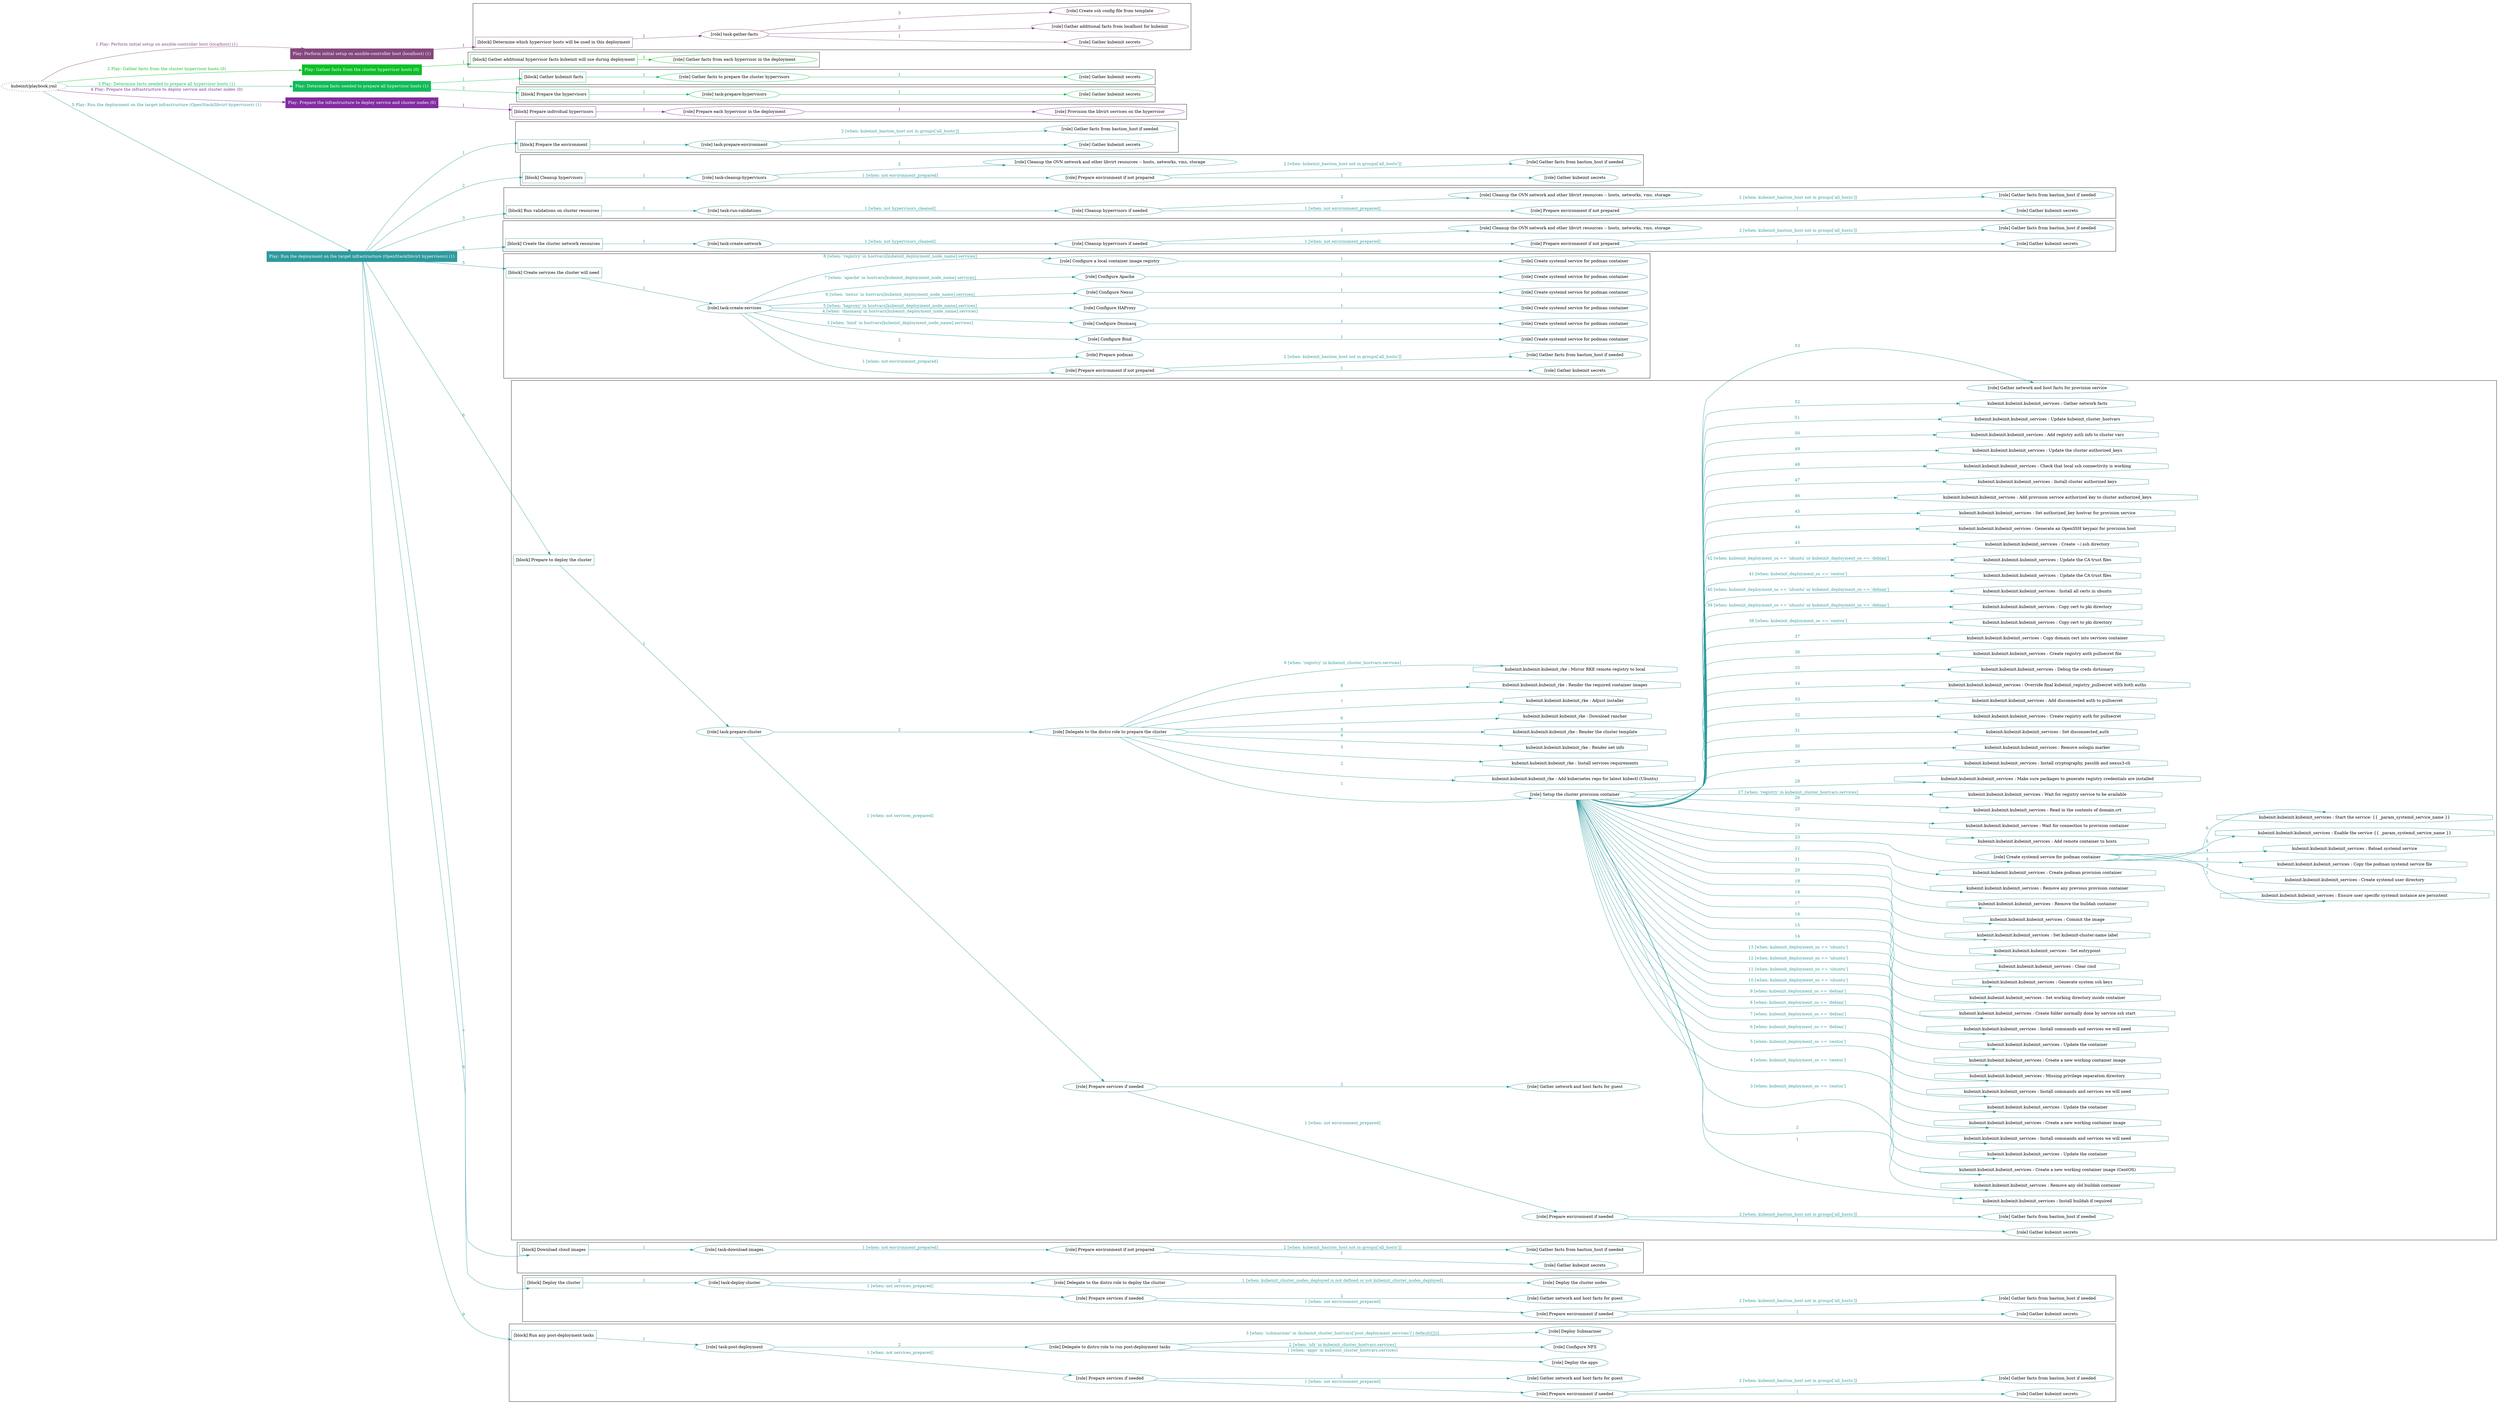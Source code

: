 digraph {
	graph [concentrate=true ordering=in rankdir=LR ratio=fill]
	edge [esep=5 sep=10]
	"kubeinit/playbook.yml" [URL="/home/runner/work/kubeinit/kubeinit/kubeinit/playbook.yml" id=playbook_c6fedcee style=dotted]
	"kubeinit/playbook.yml" -> play_0c5a3440 [label="1 Play: Perform initial setup on ansible-controller host (localhost) (1)" color="#85477c" fontcolor="#85477c" id=edge_play_0c5a3440 labeltooltip="1 Play: Perform initial setup on ansible-controller host (localhost) (1)" tooltip="1 Play: Perform initial setup on ansible-controller host (localhost) (1)"]
	subgraph "Play: Perform initial setup on ansible-controller host (localhost) (1)" {
		play_0c5a3440 [label="Play: Perform initial setup on ansible-controller host (localhost) (1)" URL="/home/runner/work/kubeinit/kubeinit/kubeinit/playbook.yml" color="#85477c" fontcolor="#ffffff" id=play_0c5a3440 shape=box style=filled tooltip=localhost]
		play_0c5a3440 -> block_87ee1824 [label=1 color="#85477c" fontcolor="#85477c" id=edge_block_87ee1824 labeltooltip=1 tooltip=1]
		subgraph cluster_block_87ee1824 {
			block_87ee1824 [label="[block] Determine which hypervisor hosts will be used in this deployment" URL="/home/runner/work/kubeinit/kubeinit/kubeinit/playbook.yml" color="#85477c" id=block_87ee1824 labeltooltip="Determine which hypervisor hosts will be used in this deployment" shape=box tooltip="Determine which hypervisor hosts will be used in this deployment"]
			block_87ee1824 -> role_f425205f [label="1 " color="#85477c" fontcolor="#85477c" id=edge_role_f425205f labeltooltip="1 " tooltip="1 "]
			subgraph "task-gather-facts" {
				role_f425205f [label="[role] task-gather-facts" URL="/home/runner/work/kubeinit/kubeinit/kubeinit/playbook.yml" color="#85477c" id=role_f425205f tooltip="task-gather-facts"]
				role_f425205f -> role_3cfacc36 [label="1 " color="#85477c" fontcolor="#85477c" id=edge_role_3cfacc36 labeltooltip="1 " tooltip="1 "]
				subgraph "Gather kubeinit secrets" {
					role_3cfacc36 [label="[role] Gather kubeinit secrets" URL="/home/runner/.ansible/collections/ansible_collections/kubeinit/kubeinit/roles/kubeinit_prepare/tasks/build_hypervisors_group.yml" color="#85477c" id=role_3cfacc36 tooltip="Gather kubeinit secrets"]
				}
				role_f425205f -> role_12f222e0 [label="2 " color="#85477c" fontcolor="#85477c" id=edge_role_12f222e0 labeltooltip="2 " tooltip="2 "]
				subgraph "Gather additional facts from localhost for kubeinit" {
					role_12f222e0 [label="[role] Gather additional facts from localhost for kubeinit" URL="/home/runner/.ansible/collections/ansible_collections/kubeinit/kubeinit/roles/kubeinit_prepare/tasks/build_hypervisors_group.yml" color="#85477c" id=role_12f222e0 tooltip="Gather additional facts from localhost for kubeinit"]
				}
				role_f425205f -> role_62d49d6e [label="3 " color="#85477c" fontcolor="#85477c" id=edge_role_62d49d6e labeltooltip="3 " tooltip="3 "]
				subgraph "Create ssh config file from template" {
					role_62d49d6e [label="[role] Create ssh config file from template" URL="/home/runner/.ansible/collections/ansible_collections/kubeinit/kubeinit/roles/kubeinit_prepare/tasks/build_hypervisors_group.yml" color="#85477c" id=role_62d49d6e tooltip="Create ssh config file from template"]
				}
			}
		}
	}
	"kubeinit/playbook.yml" -> play_c1fe7601 [label="2 Play: Gather facts from the cluster hypervisor hosts (0)" color="#0cc028" fontcolor="#0cc028" id=edge_play_c1fe7601 labeltooltip="2 Play: Gather facts from the cluster hypervisor hosts (0)" tooltip="2 Play: Gather facts from the cluster hypervisor hosts (0)"]
	subgraph "Play: Gather facts from the cluster hypervisor hosts (0)" {
		play_c1fe7601 [label="Play: Gather facts from the cluster hypervisor hosts (0)" URL="/home/runner/work/kubeinit/kubeinit/kubeinit/playbook.yml" color="#0cc028" fontcolor="#ffffff" id=play_c1fe7601 shape=box style=filled tooltip="Play: Gather facts from the cluster hypervisor hosts (0)"]
		play_c1fe7601 -> block_89dd266c [label=1 color="#0cc028" fontcolor="#0cc028" id=edge_block_89dd266c labeltooltip=1 tooltip=1]
		subgraph cluster_block_89dd266c {
			block_89dd266c [label="[block] Gather additional hypervisor facts kubeinit will use during deployment" URL="/home/runner/work/kubeinit/kubeinit/kubeinit/playbook.yml" color="#0cc028" id=block_89dd266c labeltooltip="Gather additional hypervisor facts kubeinit will use during deployment" shape=box tooltip="Gather additional hypervisor facts kubeinit will use during deployment"]
			block_89dd266c -> role_cff87ac1 [label="1 " color="#0cc028" fontcolor="#0cc028" id=edge_role_cff87ac1 labeltooltip="1 " tooltip="1 "]
			subgraph "Gather facts from each hypervisor in the deployment" {
				role_cff87ac1 [label="[role] Gather facts from each hypervisor in the deployment" URL="/home/runner/work/kubeinit/kubeinit/kubeinit/playbook.yml" color="#0cc028" id=role_cff87ac1 tooltip="Gather facts from each hypervisor in the deployment"]
			}
		}
	}
	"kubeinit/playbook.yml" -> play_e6511a99 [label="3 Play: Determine facts needed to prepare all hypervisor hosts (1)" color="#10bc5a" fontcolor="#10bc5a" id=edge_play_e6511a99 labeltooltip="3 Play: Determine facts needed to prepare all hypervisor hosts (1)" tooltip="3 Play: Determine facts needed to prepare all hypervisor hosts (1)"]
	subgraph "Play: Determine facts needed to prepare all hypervisor hosts (1)" {
		play_e6511a99 [label="Play: Determine facts needed to prepare all hypervisor hosts (1)" URL="/home/runner/work/kubeinit/kubeinit/kubeinit/playbook.yml" color="#10bc5a" fontcolor="#ffffff" id=play_e6511a99 shape=box style=filled tooltip=localhost]
		play_e6511a99 -> block_fe52e357 [label=1 color="#10bc5a" fontcolor="#10bc5a" id=edge_block_fe52e357 labeltooltip=1 tooltip=1]
		subgraph cluster_block_fe52e357 {
			block_fe52e357 [label="[block] Gather kubeinit facts" URL="/home/runner/work/kubeinit/kubeinit/kubeinit/playbook.yml" color="#10bc5a" id=block_fe52e357 labeltooltip="Gather kubeinit facts" shape=box tooltip="Gather kubeinit facts"]
			block_fe52e357 -> role_11a67276 [label="1 " color="#10bc5a" fontcolor="#10bc5a" id=edge_role_11a67276 labeltooltip="1 " tooltip="1 "]
			subgraph "Gather facts to prepare the cluster hypervisors" {
				role_11a67276 [label="[role] Gather facts to prepare the cluster hypervisors" URL="/home/runner/work/kubeinit/kubeinit/kubeinit/playbook.yml" color="#10bc5a" id=role_11a67276 tooltip="Gather facts to prepare the cluster hypervisors"]
				role_11a67276 -> role_8ae81cda [label="1 " color="#10bc5a" fontcolor="#10bc5a" id=edge_role_8ae81cda labeltooltip="1 " tooltip="1 "]
				subgraph "Gather kubeinit secrets" {
					role_8ae81cda [label="[role] Gather kubeinit secrets" URL="/home/runner/.ansible/collections/ansible_collections/kubeinit/kubeinit/roles/kubeinit_prepare/tasks/gather_kubeinit_facts.yml" color="#10bc5a" id=role_8ae81cda tooltip="Gather kubeinit secrets"]
				}
			}
		}
		play_e6511a99 -> block_9037d63e [label=2 color="#10bc5a" fontcolor="#10bc5a" id=edge_block_9037d63e labeltooltip=2 tooltip=2]
		subgraph cluster_block_9037d63e {
			block_9037d63e [label="[block] Prepare the hypervisors" URL="/home/runner/work/kubeinit/kubeinit/kubeinit/playbook.yml" color="#10bc5a" id=block_9037d63e labeltooltip="Prepare the hypervisors" shape=box tooltip="Prepare the hypervisors"]
			block_9037d63e -> role_49fda303 [label="1 " color="#10bc5a" fontcolor="#10bc5a" id=edge_role_49fda303 labeltooltip="1 " tooltip="1 "]
			subgraph "task-prepare-hypervisors" {
				role_49fda303 [label="[role] task-prepare-hypervisors" URL="/home/runner/work/kubeinit/kubeinit/kubeinit/playbook.yml" color="#10bc5a" id=role_49fda303 tooltip="task-prepare-hypervisors"]
				role_49fda303 -> role_1764ea38 [label="1 " color="#10bc5a" fontcolor="#10bc5a" id=edge_role_1764ea38 labeltooltip="1 " tooltip="1 "]
				subgraph "Gather kubeinit secrets" {
					role_1764ea38 [label="[role] Gather kubeinit secrets" URL="/home/runner/.ansible/collections/ansible_collections/kubeinit/kubeinit/roles/kubeinit_prepare/tasks/gather_kubeinit_facts.yml" color="#10bc5a" id=role_1764ea38 tooltip="Gather kubeinit secrets"]
				}
			}
		}
	}
	"kubeinit/playbook.yml" -> play_67ee35b7 [label="4 Play: Prepare the infrastructure to deploy service and cluster nodes (0)" color="#812ca0" fontcolor="#812ca0" id=edge_play_67ee35b7 labeltooltip="4 Play: Prepare the infrastructure to deploy service and cluster nodes (0)" tooltip="4 Play: Prepare the infrastructure to deploy service and cluster nodes (0)"]
	subgraph "Play: Prepare the infrastructure to deploy service and cluster nodes (0)" {
		play_67ee35b7 [label="Play: Prepare the infrastructure to deploy service and cluster nodes (0)" URL="/home/runner/work/kubeinit/kubeinit/kubeinit/playbook.yml" color="#812ca0" fontcolor="#ffffff" id=play_67ee35b7 shape=box style=filled tooltip="Play: Prepare the infrastructure to deploy service and cluster nodes (0)"]
		play_67ee35b7 -> block_b209c1f3 [label=1 color="#812ca0" fontcolor="#812ca0" id=edge_block_b209c1f3 labeltooltip=1 tooltip=1]
		subgraph cluster_block_b209c1f3 {
			block_b209c1f3 [label="[block] Prepare individual hypervisors" URL="/home/runner/work/kubeinit/kubeinit/kubeinit/playbook.yml" color="#812ca0" id=block_b209c1f3 labeltooltip="Prepare individual hypervisors" shape=box tooltip="Prepare individual hypervisors"]
			block_b209c1f3 -> role_25db7575 [label="1 " color="#812ca0" fontcolor="#812ca0" id=edge_role_25db7575 labeltooltip="1 " tooltip="1 "]
			subgraph "Prepare each hypervisor in the deployment" {
				role_25db7575 [label="[role] Prepare each hypervisor in the deployment" URL="/home/runner/work/kubeinit/kubeinit/kubeinit/playbook.yml" color="#812ca0" id=role_25db7575 tooltip="Prepare each hypervisor in the deployment"]
				role_25db7575 -> role_4900d79c [label="1 " color="#812ca0" fontcolor="#812ca0" id=edge_role_4900d79c labeltooltip="1 " tooltip="1 "]
				subgraph "Provision the libvirt services on the hypervisor" {
					role_4900d79c [label="[role] Provision the libvirt services on the hypervisor" URL="/home/runner/.ansible/collections/ansible_collections/kubeinit/kubeinit/roles/kubeinit_prepare/tasks/prepare_hypervisor.yml" color="#812ca0" id=role_4900d79c tooltip="Provision the libvirt services on the hypervisor"]
				}
			}
		}
	}
	"kubeinit/playbook.yml" -> play_c893dca8 [label="5 Play: Run the deployment on the target infrastructure (OpenStack/libvirt hypervisors) (1)" color="#2e9a9e" fontcolor="#2e9a9e" id=edge_play_c893dca8 labeltooltip="5 Play: Run the deployment on the target infrastructure (OpenStack/libvirt hypervisors) (1)" tooltip="5 Play: Run the deployment on the target infrastructure (OpenStack/libvirt hypervisors) (1)"]
	subgraph "Play: Run the deployment on the target infrastructure (OpenStack/libvirt hypervisors) (1)" {
		play_c893dca8 [label="Play: Run the deployment on the target infrastructure (OpenStack/libvirt hypervisors) (1)" URL="/home/runner/work/kubeinit/kubeinit/kubeinit/playbook.yml" color="#2e9a9e" fontcolor="#ffffff" id=play_c893dca8 shape=box style=filled tooltip=localhost]
		play_c893dca8 -> block_7d8e4fab [label=1 color="#2e9a9e" fontcolor="#2e9a9e" id=edge_block_7d8e4fab labeltooltip=1 tooltip=1]
		subgraph cluster_block_7d8e4fab {
			block_7d8e4fab [label="[block] Prepare the environment" URL="/home/runner/work/kubeinit/kubeinit/kubeinit/playbook.yml" color="#2e9a9e" id=block_7d8e4fab labeltooltip="Prepare the environment" shape=box tooltip="Prepare the environment"]
			block_7d8e4fab -> role_4da5b0c9 [label="1 " color="#2e9a9e" fontcolor="#2e9a9e" id=edge_role_4da5b0c9 labeltooltip="1 " tooltip="1 "]
			subgraph "task-prepare-environment" {
				role_4da5b0c9 [label="[role] task-prepare-environment" URL="/home/runner/work/kubeinit/kubeinit/kubeinit/playbook.yml" color="#2e9a9e" id=role_4da5b0c9 tooltip="task-prepare-environment"]
				role_4da5b0c9 -> role_3854c404 [label="1 " color="#2e9a9e" fontcolor="#2e9a9e" id=edge_role_3854c404 labeltooltip="1 " tooltip="1 "]
				subgraph "Gather kubeinit secrets" {
					role_3854c404 [label="[role] Gather kubeinit secrets" URL="/home/runner/.ansible/collections/ansible_collections/kubeinit/kubeinit/roles/kubeinit_prepare/tasks/gather_kubeinit_facts.yml" color="#2e9a9e" id=role_3854c404 tooltip="Gather kubeinit secrets"]
				}
				role_4da5b0c9 -> role_d9086e4a [label="2 [when: kubeinit_bastion_host not in groups['all_hosts']]" color="#2e9a9e" fontcolor="#2e9a9e" id=edge_role_d9086e4a labeltooltip="2 [when: kubeinit_bastion_host not in groups['all_hosts']]" tooltip="2 [when: kubeinit_bastion_host not in groups['all_hosts']]"]
				subgraph "Gather facts from bastion_host if needed" {
					role_d9086e4a [label="[role] Gather facts from bastion_host if needed" URL="/home/runner/.ansible/collections/ansible_collections/kubeinit/kubeinit/roles/kubeinit_prepare/tasks/main.yml" color="#2e9a9e" id=role_d9086e4a tooltip="Gather facts from bastion_host if needed"]
				}
			}
		}
		play_c893dca8 -> block_d662808b [label=2 color="#2e9a9e" fontcolor="#2e9a9e" id=edge_block_d662808b labeltooltip=2 tooltip=2]
		subgraph cluster_block_d662808b {
			block_d662808b [label="[block] Cleanup hypervisors" URL="/home/runner/work/kubeinit/kubeinit/kubeinit/playbook.yml" color="#2e9a9e" id=block_d662808b labeltooltip="Cleanup hypervisors" shape=box tooltip="Cleanup hypervisors"]
			block_d662808b -> role_96c78105 [label="1 " color="#2e9a9e" fontcolor="#2e9a9e" id=edge_role_96c78105 labeltooltip="1 " tooltip="1 "]
			subgraph "task-cleanup-hypervisors" {
				role_96c78105 [label="[role] task-cleanup-hypervisors" URL="/home/runner/work/kubeinit/kubeinit/kubeinit/playbook.yml" color="#2e9a9e" id=role_96c78105 tooltip="task-cleanup-hypervisors"]
				role_96c78105 -> role_75adbc0f [label="1 [when: not environment_prepared]" color="#2e9a9e" fontcolor="#2e9a9e" id=edge_role_75adbc0f labeltooltip="1 [when: not environment_prepared]" tooltip="1 [when: not environment_prepared]"]
				subgraph "Prepare environment if not prepared" {
					role_75adbc0f [label="[role] Prepare environment if not prepared" URL="/home/runner/.ansible/collections/ansible_collections/kubeinit/kubeinit/roles/kubeinit_libvirt/tasks/cleanup_hypervisors.yml" color="#2e9a9e" id=role_75adbc0f tooltip="Prepare environment if not prepared"]
					role_75adbc0f -> role_698bf251 [label="1 " color="#2e9a9e" fontcolor="#2e9a9e" id=edge_role_698bf251 labeltooltip="1 " tooltip="1 "]
					subgraph "Gather kubeinit secrets" {
						role_698bf251 [label="[role] Gather kubeinit secrets" URL="/home/runner/.ansible/collections/ansible_collections/kubeinit/kubeinit/roles/kubeinit_prepare/tasks/gather_kubeinit_facts.yml" color="#2e9a9e" id=role_698bf251 tooltip="Gather kubeinit secrets"]
					}
					role_75adbc0f -> role_e1c4c3f0 [label="2 [when: kubeinit_bastion_host not in groups['all_hosts']]" color="#2e9a9e" fontcolor="#2e9a9e" id=edge_role_e1c4c3f0 labeltooltip="2 [when: kubeinit_bastion_host not in groups['all_hosts']]" tooltip="2 [when: kubeinit_bastion_host not in groups['all_hosts']]"]
					subgraph "Gather facts from bastion_host if needed" {
						role_e1c4c3f0 [label="[role] Gather facts from bastion_host if needed" URL="/home/runner/.ansible/collections/ansible_collections/kubeinit/kubeinit/roles/kubeinit_prepare/tasks/main.yml" color="#2e9a9e" id=role_e1c4c3f0 tooltip="Gather facts from bastion_host if needed"]
					}
				}
				role_96c78105 -> role_80b3838f [label="2 " color="#2e9a9e" fontcolor="#2e9a9e" id=edge_role_80b3838f labeltooltip="2 " tooltip="2 "]
				subgraph "Cleanup the OVN network and other libvirt resources -- hosts, networks, vms, storage" {
					role_80b3838f [label="[role] Cleanup the OVN network and other libvirt resources -- hosts, networks, vms, storage" URL="/home/runner/.ansible/collections/ansible_collections/kubeinit/kubeinit/roles/kubeinit_libvirt/tasks/cleanup_hypervisors.yml" color="#2e9a9e" id=role_80b3838f tooltip="Cleanup the OVN network and other libvirt resources -- hosts, networks, vms, storage"]
				}
			}
		}
		play_c893dca8 -> block_017f38d9 [label=3 color="#2e9a9e" fontcolor="#2e9a9e" id=edge_block_017f38d9 labeltooltip=3 tooltip=3]
		subgraph cluster_block_017f38d9 {
			block_017f38d9 [label="[block] Run validations on cluster resources" URL="/home/runner/work/kubeinit/kubeinit/kubeinit/playbook.yml" color="#2e9a9e" id=block_017f38d9 labeltooltip="Run validations on cluster resources" shape=box tooltip="Run validations on cluster resources"]
			block_017f38d9 -> role_3186a36d [label="1 " color="#2e9a9e" fontcolor="#2e9a9e" id=edge_role_3186a36d labeltooltip="1 " tooltip="1 "]
			subgraph "task-run-validations" {
				role_3186a36d [label="[role] task-run-validations" URL="/home/runner/work/kubeinit/kubeinit/kubeinit/playbook.yml" color="#2e9a9e" id=role_3186a36d tooltip="task-run-validations"]
				role_3186a36d -> role_b6c7b88e [label="1 [when: not hypervisors_cleaned]" color="#2e9a9e" fontcolor="#2e9a9e" id=edge_role_b6c7b88e labeltooltip="1 [when: not hypervisors_cleaned]" tooltip="1 [when: not hypervisors_cleaned]"]
				subgraph "Cleanup hypervisors if needed" {
					role_b6c7b88e [label="[role] Cleanup hypervisors if needed" URL="/home/runner/.ansible/collections/ansible_collections/kubeinit/kubeinit/roles/kubeinit_validations/tasks/main.yml" color="#2e9a9e" id=role_b6c7b88e tooltip="Cleanup hypervisors if needed"]
					role_b6c7b88e -> role_903ee059 [label="1 [when: not environment_prepared]" color="#2e9a9e" fontcolor="#2e9a9e" id=edge_role_903ee059 labeltooltip="1 [when: not environment_prepared]" tooltip="1 [when: not environment_prepared]"]
					subgraph "Prepare environment if not prepared" {
						role_903ee059 [label="[role] Prepare environment if not prepared" URL="/home/runner/.ansible/collections/ansible_collections/kubeinit/kubeinit/roles/kubeinit_libvirt/tasks/cleanup_hypervisors.yml" color="#2e9a9e" id=role_903ee059 tooltip="Prepare environment if not prepared"]
						role_903ee059 -> role_58d6fe38 [label="1 " color="#2e9a9e" fontcolor="#2e9a9e" id=edge_role_58d6fe38 labeltooltip="1 " tooltip="1 "]
						subgraph "Gather kubeinit secrets" {
							role_58d6fe38 [label="[role] Gather kubeinit secrets" URL="/home/runner/.ansible/collections/ansible_collections/kubeinit/kubeinit/roles/kubeinit_prepare/tasks/gather_kubeinit_facts.yml" color="#2e9a9e" id=role_58d6fe38 tooltip="Gather kubeinit secrets"]
						}
						role_903ee059 -> role_1a0e3b78 [label="2 [when: kubeinit_bastion_host not in groups['all_hosts']]" color="#2e9a9e" fontcolor="#2e9a9e" id=edge_role_1a0e3b78 labeltooltip="2 [when: kubeinit_bastion_host not in groups['all_hosts']]" tooltip="2 [when: kubeinit_bastion_host not in groups['all_hosts']]"]
						subgraph "Gather facts from bastion_host if needed" {
							role_1a0e3b78 [label="[role] Gather facts from bastion_host if needed" URL="/home/runner/.ansible/collections/ansible_collections/kubeinit/kubeinit/roles/kubeinit_prepare/tasks/main.yml" color="#2e9a9e" id=role_1a0e3b78 tooltip="Gather facts from bastion_host if needed"]
						}
					}
					role_b6c7b88e -> role_1ab97e79 [label="2 " color="#2e9a9e" fontcolor="#2e9a9e" id=edge_role_1ab97e79 labeltooltip="2 " tooltip="2 "]
					subgraph "Cleanup the OVN network and other libvirt resources -- hosts, networks, vms, storage" {
						role_1ab97e79 [label="[role] Cleanup the OVN network and other libvirt resources -- hosts, networks, vms, storage" URL="/home/runner/.ansible/collections/ansible_collections/kubeinit/kubeinit/roles/kubeinit_libvirt/tasks/cleanup_hypervisors.yml" color="#2e9a9e" id=role_1ab97e79 tooltip="Cleanup the OVN network and other libvirt resources -- hosts, networks, vms, storage"]
					}
				}
			}
		}
		play_c893dca8 -> block_4285e1d1 [label=4 color="#2e9a9e" fontcolor="#2e9a9e" id=edge_block_4285e1d1 labeltooltip=4 tooltip=4]
		subgraph cluster_block_4285e1d1 {
			block_4285e1d1 [label="[block] Create the cluster network resources" URL="/home/runner/work/kubeinit/kubeinit/kubeinit/playbook.yml" color="#2e9a9e" id=block_4285e1d1 labeltooltip="Create the cluster network resources" shape=box tooltip="Create the cluster network resources"]
			block_4285e1d1 -> role_73c67bbc [label="1 " color="#2e9a9e" fontcolor="#2e9a9e" id=edge_role_73c67bbc labeltooltip="1 " tooltip="1 "]
			subgraph "task-create-network" {
				role_73c67bbc [label="[role] task-create-network" URL="/home/runner/work/kubeinit/kubeinit/kubeinit/playbook.yml" color="#2e9a9e" id=role_73c67bbc tooltip="task-create-network"]
				role_73c67bbc -> role_988be5d5 [label="1 [when: not hypervisors_cleaned]" color="#2e9a9e" fontcolor="#2e9a9e" id=edge_role_988be5d5 labeltooltip="1 [when: not hypervisors_cleaned]" tooltip="1 [when: not hypervisors_cleaned]"]
				subgraph "Cleanup hypervisors if needed" {
					role_988be5d5 [label="[role] Cleanup hypervisors if needed" URL="/home/runner/.ansible/collections/ansible_collections/kubeinit/kubeinit/roles/kubeinit_libvirt/tasks/create_network.yml" color="#2e9a9e" id=role_988be5d5 tooltip="Cleanup hypervisors if needed"]
					role_988be5d5 -> role_bd128746 [label="1 [when: not environment_prepared]" color="#2e9a9e" fontcolor="#2e9a9e" id=edge_role_bd128746 labeltooltip="1 [when: not environment_prepared]" tooltip="1 [when: not environment_prepared]"]
					subgraph "Prepare environment if not prepared" {
						role_bd128746 [label="[role] Prepare environment if not prepared" URL="/home/runner/.ansible/collections/ansible_collections/kubeinit/kubeinit/roles/kubeinit_libvirt/tasks/cleanup_hypervisors.yml" color="#2e9a9e" id=role_bd128746 tooltip="Prepare environment if not prepared"]
						role_bd128746 -> role_8b5ac0ee [label="1 " color="#2e9a9e" fontcolor="#2e9a9e" id=edge_role_8b5ac0ee labeltooltip="1 " tooltip="1 "]
						subgraph "Gather kubeinit secrets" {
							role_8b5ac0ee [label="[role] Gather kubeinit secrets" URL="/home/runner/.ansible/collections/ansible_collections/kubeinit/kubeinit/roles/kubeinit_prepare/tasks/gather_kubeinit_facts.yml" color="#2e9a9e" id=role_8b5ac0ee tooltip="Gather kubeinit secrets"]
						}
						role_bd128746 -> role_b8315731 [label="2 [when: kubeinit_bastion_host not in groups['all_hosts']]" color="#2e9a9e" fontcolor="#2e9a9e" id=edge_role_b8315731 labeltooltip="2 [when: kubeinit_bastion_host not in groups['all_hosts']]" tooltip="2 [when: kubeinit_bastion_host not in groups['all_hosts']]"]
						subgraph "Gather facts from bastion_host if needed" {
							role_b8315731 [label="[role] Gather facts from bastion_host if needed" URL="/home/runner/.ansible/collections/ansible_collections/kubeinit/kubeinit/roles/kubeinit_prepare/tasks/main.yml" color="#2e9a9e" id=role_b8315731 tooltip="Gather facts from bastion_host if needed"]
						}
					}
					role_988be5d5 -> role_ee4f8930 [label="2 " color="#2e9a9e" fontcolor="#2e9a9e" id=edge_role_ee4f8930 labeltooltip="2 " tooltip="2 "]
					subgraph "Cleanup the OVN network and other libvirt resources -- hosts, networks, vms, storage" {
						role_ee4f8930 [label="[role] Cleanup the OVN network and other libvirt resources -- hosts, networks, vms, storage" URL="/home/runner/.ansible/collections/ansible_collections/kubeinit/kubeinit/roles/kubeinit_libvirt/tasks/cleanup_hypervisors.yml" color="#2e9a9e" id=role_ee4f8930 tooltip="Cleanup the OVN network and other libvirt resources -- hosts, networks, vms, storage"]
					}
				}
			}
		}
		play_c893dca8 -> block_5c43a4b9 [label=5 color="#2e9a9e" fontcolor="#2e9a9e" id=edge_block_5c43a4b9 labeltooltip=5 tooltip=5]
		subgraph cluster_block_5c43a4b9 {
			block_5c43a4b9 [label="[block] Create services the cluster will need" URL="/home/runner/work/kubeinit/kubeinit/kubeinit/playbook.yml" color="#2e9a9e" id=block_5c43a4b9 labeltooltip="Create services the cluster will need" shape=box tooltip="Create services the cluster will need"]
			block_5c43a4b9 -> role_b5514a18 [label="1 " color="#2e9a9e" fontcolor="#2e9a9e" id=edge_role_b5514a18 labeltooltip="1 " tooltip="1 "]
			subgraph "task-create-services" {
				role_b5514a18 [label="[role] task-create-services" URL="/home/runner/work/kubeinit/kubeinit/kubeinit/playbook.yml" color="#2e9a9e" id=role_b5514a18 tooltip="task-create-services"]
				role_b5514a18 -> role_34b15873 [label="1 [when: not environment_prepared]" color="#2e9a9e" fontcolor="#2e9a9e" id=edge_role_34b15873 labeltooltip="1 [when: not environment_prepared]" tooltip="1 [when: not environment_prepared]"]
				subgraph "Prepare environment if not prepared" {
					role_34b15873 [label="[role] Prepare environment if not prepared" URL="/home/runner/.ansible/collections/ansible_collections/kubeinit/kubeinit/roles/kubeinit_services/tasks/main.yml" color="#2e9a9e" id=role_34b15873 tooltip="Prepare environment if not prepared"]
					role_34b15873 -> role_6da30a07 [label="1 " color="#2e9a9e" fontcolor="#2e9a9e" id=edge_role_6da30a07 labeltooltip="1 " tooltip="1 "]
					subgraph "Gather kubeinit secrets" {
						role_6da30a07 [label="[role] Gather kubeinit secrets" URL="/home/runner/.ansible/collections/ansible_collections/kubeinit/kubeinit/roles/kubeinit_prepare/tasks/gather_kubeinit_facts.yml" color="#2e9a9e" id=role_6da30a07 tooltip="Gather kubeinit secrets"]
					}
					role_34b15873 -> role_bc200fb3 [label="2 [when: kubeinit_bastion_host not in groups['all_hosts']]" color="#2e9a9e" fontcolor="#2e9a9e" id=edge_role_bc200fb3 labeltooltip="2 [when: kubeinit_bastion_host not in groups['all_hosts']]" tooltip="2 [when: kubeinit_bastion_host not in groups['all_hosts']]"]
					subgraph "Gather facts from bastion_host if needed" {
						role_bc200fb3 [label="[role] Gather facts from bastion_host if needed" URL="/home/runner/.ansible/collections/ansible_collections/kubeinit/kubeinit/roles/kubeinit_prepare/tasks/main.yml" color="#2e9a9e" id=role_bc200fb3 tooltip="Gather facts from bastion_host if needed"]
					}
				}
				role_b5514a18 -> role_c28c245b [label="2 " color="#2e9a9e" fontcolor="#2e9a9e" id=edge_role_c28c245b labeltooltip="2 " tooltip="2 "]
				subgraph "Prepare podman" {
					role_c28c245b [label="[role] Prepare podman" URL="/home/runner/.ansible/collections/ansible_collections/kubeinit/kubeinit/roles/kubeinit_services/tasks/00_create_service_pod.yml" color="#2e9a9e" id=role_c28c245b tooltip="Prepare podman"]
				}
				role_b5514a18 -> role_2e749991 [label="3 [when: 'bind' in hostvars[kubeinit_deployment_node_name].services]" color="#2e9a9e" fontcolor="#2e9a9e" id=edge_role_2e749991 labeltooltip="3 [when: 'bind' in hostvars[kubeinit_deployment_node_name].services]" tooltip="3 [when: 'bind' in hostvars[kubeinit_deployment_node_name].services]"]
				subgraph "Configure Bind" {
					role_2e749991 [label="[role] Configure Bind" URL="/home/runner/.ansible/collections/ansible_collections/kubeinit/kubeinit/roles/kubeinit_services/tasks/start_services_containers.yml" color="#2e9a9e" id=role_2e749991 tooltip="Configure Bind"]
					role_2e749991 -> role_344779c5 [label="1 " color="#2e9a9e" fontcolor="#2e9a9e" id=edge_role_344779c5 labeltooltip="1 " tooltip="1 "]
					subgraph "Create systemd service for podman container" {
						role_344779c5 [label="[role] Create systemd service for podman container" URL="/home/runner/.ansible/collections/ansible_collections/kubeinit/kubeinit/roles/kubeinit_bind/tasks/main.yml" color="#2e9a9e" id=role_344779c5 tooltip="Create systemd service for podman container"]
					}
				}
				role_b5514a18 -> role_e22c58a7 [label="4 [when: 'dnsmasq' in hostvars[kubeinit_deployment_node_name].services]" color="#2e9a9e" fontcolor="#2e9a9e" id=edge_role_e22c58a7 labeltooltip="4 [when: 'dnsmasq' in hostvars[kubeinit_deployment_node_name].services]" tooltip="4 [when: 'dnsmasq' in hostvars[kubeinit_deployment_node_name].services]"]
				subgraph "Configure Dnsmasq" {
					role_e22c58a7 [label="[role] Configure Dnsmasq" URL="/home/runner/.ansible/collections/ansible_collections/kubeinit/kubeinit/roles/kubeinit_services/tasks/start_services_containers.yml" color="#2e9a9e" id=role_e22c58a7 tooltip="Configure Dnsmasq"]
					role_e22c58a7 -> role_8e6822a9 [label="1 " color="#2e9a9e" fontcolor="#2e9a9e" id=edge_role_8e6822a9 labeltooltip="1 " tooltip="1 "]
					subgraph "Create systemd service for podman container" {
						role_8e6822a9 [label="[role] Create systemd service for podman container" URL="/home/runner/.ansible/collections/ansible_collections/kubeinit/kubeinit/roles/kubeinit_dnsmasq/tasks/main.yml" color="#2e9a9e" id=role_8e6822a9 tooltip="Create systemd service for podman container"]
					}
				}
				role_b5514a18 -> role_ab96064b [label="5 [when: 'haproxy' in hostvars[kubeinit_deployment_node_name].services]" color="#2e9a9e" fontcolor="#2e9a9e" id=edge_role_ab96064b labeltooltip="5 [when: 'haproxy' in hostvars[kubeinit_deployment_node_name].services]" tooltip="5 [when: 'haproxy' in hostvars[kubeinit_deployment_node_name].services]"]
				subgraph "Configure HAProxy" {
					role_ab96064b [label="[role] Configure HAProxy" URL="/home/runner/.ansible/collections/ansible_collections/kubeinit/kubeinit/roles/kubeinit_services/tasks/start_services_containers.yml" color="#2e9a9e" id=role_ab96064b tooltip="Configure HAProxy"]
					role_ab96064b -> role_bd85d92d [label="1 " color="#2e9a9e" fontcolor="#2e9a9e" id=edge_role_bd85d92d labeltooltip="1 " tooltip="1 "]
					subgraph "Create systemd service for podman container" {
						role_bd85d92d [label="[role] Create systemd service for podman container" URL="/home/runner/.ansible/collections/ansible_collections/kubeinit/kubeinit/roles/kubeinit_haproxy/tasks/main.yml" color="#2e9a9e" id=role_bd85d92d tooltip="Create systemd service for podman container"]
					}
				}
				role_b5514a18 -> role_6961a6d4 [label="6 [when: 'nexus' in hostvars[kubeinit_deployment_node_name].services]" color="#2e9a9e" fontcolor="#2e9a9e" id=edge_role_6961a6d4 labeltooltip="6 [when: 'nexus' in hostvars[kubeinit_deployment_node_name].services]" tooltip="6 [when: 'nexus' in hostvars[kubeinit_deployment_node_name].services]"]
				subgraph "Configure Nexus" {
					role_6961a6d4 [label="[role] Configure Nexus" URL="/home/runner/.ansible/collections/ansible_collections/kubeinit/kubeinit/roles/kubeinit_services/tasks/start_services_containers.yml" color="#2e9a9e" id=role_6961a6d4 tooltip="Configure Nexus"]
					role_6961a6d4 -> role_91c9afb3 [label="1 " color="#2e9a9e" fontcolor="#2e9a9e" id=edge_role_91c9afb3 labeltooltip="1 " tooltip="1 "]
					subgraph "Create systemd service for podman container" {
						role_91c9afb3 [label="[role] Create systemd service for podman container" URL="/home/runner/.ansible/collections/ansible_collections/kubeinit/kubeinit/roles/kubeinit_nexus/tasks/main.yml" color="#2e9a9e" id=role_91c9afb3 tooltip="Create systemd service for podman container"]
					}
				}
				role_b5514a18 -> role_dc5bccd3 [label="7 [when: 'apache' in hostvars[kubeinit_deployment_node_name].services]" color="#2e9a9e" fontcolor="#2e9a9e" id=edge_role_dc5bccd3 labeltooltip="7 [when: 'apache' in hostvars[kubeinit_deployment_node_name].services]" tooltip="7 [when: 'apache' in hostvars[kubeinit_deployment_node_name].services]"]
				subgraph "Configure Apache" {
					role_dc5bccd3 [label="[role] Configure Apache" URL="/home/runner/.ansible/collections/ansible_collections/kubeinit/kubeinit/roles/kubeinit_services/tasks/start_services_containers.yml" color="#2e9a9e" id=role_dc5bccd3 tooltip="Configure Apache"]
					role_dc5bccd3 -> role_7d377bae [label="1 " color="#2e9a9e" fontcolor="#2e9a9e" id=edge_role_7d377bae labeltooltip="1 " tooltip="1 "]
					subgraph "Create systemd service for podman container" {
						role_7d377bae [label="[role] Create systemd service for podman container" URL="/home/runner/.ansible/collections/ansible_collections/kubeinit/kubeinit/roles/kubeinit_apache/tasks/main.yml" color="#2e9a9e" id=role_7d377bae tooltip="Create systemd service for podman container"]
					}
				}
				role_b5514a18 -> role_8e9b10c5 [label="8 [when: 'registry' in hostvars[kubeinit_deployment_node_name].services]" color="#2e9a9e" fontcolor="#2e9a9e" id=edge_role_8e9b10c5 labeltooltip="8 [when: 'registry' in hostvars[kubeinit_deployment_node_name].services]" tooltip="8 [when: 'registry' in hostvars[kubeinit_deployment_node_name].services]"]
				subgraph "Configure a local container image registry" {
					role_8e9b10c5 [label="[role] Configure a local container image registry" URL="/home/runner/.ansible/collections/ansible_collections/kubeinit/kubeinit/roles/kubeinit_services/tasks/start_services_containers.yml" color="#2e9a9e" id=role_8e9b10c5 tooltip="Configure a local container image registry"]
					role_8e9b10c5 -> role_5d9cd9ef [label="1 " color="#2e9a9e" fontcolor="#2e9a9e" id=edge_role_5d9cd9ef labeltooltip="1 " tooltip="1 "]
					subgraph "Create systemd service for podman container" {
						role_5d9cd9ef [label="[role] Create systemd service for podman container" URL="/home/runner/.ansible/collections/ansible_collections/kubeinit/kubeinit/roles/kubeinit_registry/tasks/main.yml" color="#2e9a9e" id=role_5d9cd9ef tooltip="Create systemd service for podman container"]
					}
				}
			}
		}
		play_c893dca8 -> block_0b4b3243 [label=6 color="#2e9a9e" fontcolor="#2e9a9e" id=edge_block_0b4b3243 labeltooltip=6 tooltip=6]
		subgraph cluster_block_0b4b3243 {
			block_0b4b3243 [label="[block] Prepare to deploy the cluster" URL="/home/runner/work/kubeinit/kubeinit/kubeinit/playbook.yml" color="#2e9a9e" id=block_0b4b3243 labeltooltip="Prepare to deploy the cluster" shape=box tooltip="Prepare to deploy the cluster"]
			block_0b4b3243 -> role_191621a2 [label="1 " color="#2e9a9e" fontcolor="#2e9a9e" id=edge_role_191621a2 labeltooltip="1 " tooltip="1 "]
			subgraph "task-prepare-cluster" {
				role_191621a2 [label="[role] task-prepare-cluster" URL="/home/runner/work/kubeinit/kubeinit/kubeinit/playbook.yml" color="#2e9a9e" id=role_191621a2 tooltip="task-prepare-cluster"]
				role_191621a2 -> role_fdf55233 [label="1 [when: not services_prepared]" color="#2e9a9e" fontcolor="#2e9a9e" id=edge_role_fdf55233 labeltooltip="1 [when: not services_prepared]" tooltip="1 [when: not services_prepared]"]
				subgraph "Prepare services if needed" {
					role_fdf55233 [label="[role] Prepare services if needed" URL="/home/runner/.ansible/collections/ansible_collections/kubeinit/kubeinit/roles/kubeinit_prepare/tasks/prepare_cluster.yml" color="#2e9a9e" id=role_fdf55233 tooltip="Prepare services if needed"]
					role_fdf55233 -> role_fa710315 [label="1 [when: not environment_prepared]" color="#2e9a9e" fontcolor="#2e9a9e" id=edge_role_fa710315 labeltooltip="1 [when: not environment_prepared]" tooltip="1 [when: not environment_prepared]"]
					subgraph "Prepare environment if needed" {
						role_fa710315 [label="[role] Prepare environment if needed" URL="/home/runner/.ansible/collections/ansible_collections/kubeinit/kubeinit/roles/kubeinit_services/tasks/prepare_services.yml" color="#2e9a9e" id=role_fa710315 tooltip="Prepare environment if needed"]
						role_fa710315 -> role_193f89d4 [label="1 " color="#2e9a9e" fontcolor="#2e9a9e" id=edge_role_193f89d4 labeltooltip="1 " tooltip="1 "]
						subgraph "Gather kubeinit secrets" {
							role_193f89d4 [label="[role] Gather kubeinit secrets" URL="/home/runner/.ansible/collections/ansible_collections/kubeinit/kubeinit/roles/kubeinit_prepare/tasks/gather_kubeinit_facts.yml" color="#2e9a9e" id=role_193f89d4 tooltip="Gather kubeinit secrets"]
						}
						role_fa710315 -> role_70be502d [label="2 [when: kubeinit_bastion_host not in groups['all_hosts']]" color="#2e9a9e" fontcolor="#2e9a9e" id=edge_role_70be502d labeltooltip="2 [when: kubeinit_bastion_host not in groups['all_hosts']]" tooltip="2 [when: kubeinit_bastion_host not in groups['all_hosts']]"]
						subgraph "Gather facts from bastion_host if needed" {
							role_70be502d [label="[role] Gather facts from bastion_host if needed" URL="/home/runner/.ansible/collections/ansible_collections/kubeinit/kubeinit/roles/kubeinit_prepare/tasks/main.yml" color="#2e9a9e" id=role_70be502d tooltip="Gather facts from bastion_host if needed"]
						}
					}
					role_fdf55233 -> role_7d8be713 [label="2 " color="#2e9a9e" fontcolor="#2e9a9e" id=edge_role_7d8be713 labeltooltip="2 " tooltip="2 "]
					subgraph "Gather network and host facts for guest" {
						role_7d8be713 [label="[role] Gather network and host facts for guest" URL="/home/runner/.ansible/collections/ansible_collections/kubeinit/kubeinit/roles/kubeinit_services/tasks/prepare_services.yml" color="#2e9a9e" id=role_7d8be713 tooltip="Gather network and host facts for guest"]
					}
				}
				role_191621a2 -> role_25d51aea [label="2 " color="#2e9a9e" fontcolor="#2e9a9e" id=edge_role_25d51aea labeltooltip="2 " tooltip="2 "]
				subgraph "Delegate to the distro role to prepare the cluster" {
					role_25d51aea [label="[role] Delegate to the distro role to prepare the cluster" URL="/home/runner/.ansible/collections/ansible_collections/kubeinit/kubeinit/roles/kubeinit_prepare/tasks/prepare_cluster.yml" color="#2e9a9e" id=role_25d51aea tooltip="Delegate to the distro role to prepare the cluster"]
					role_25d51aea -> role_fc4cf065 [label="1 " color="#2e9a9e" fontcolor="#2e9a9e" id=edge_role_fc4cf065 labeltooltip="1 " tooltip="1 "]
					subgraph "Setup the cluster provision container" {
						role_fc4cf065 [label="[role] Setup the cluster provision container" URL="/home/runner/.ansible/collections/ansible_collections/kubeinit/kubeinit/roles/kubeinit_rke/tasks/prepare_cluster.yml" color="#2e9a9e" id=role_fc4cf065 tooltip="Setup the cluster provision container"]
						task_69ea9c77 [label="kubeinit.kubeinit.kubeinit_services : Install buildah if required" URL="/home/runner/.ansible/collections/ansible_collections/kubeinit/kubeinit/roles/kubeinit_services/tasks/create_provision_container.yml" color="#2e9a9e" id=task_69ea9c77 shape=octagon tooltip="kubeinit.kubeinit.kubeinit_services : Install buildah if required"]
						role_fc4cf065 -> task_69ea9c77 [label="1 " color="#2e9a9e" fontcolor="#2e9a9e" id=edge_task_69ea9c77 labeltooltip="1 " tooltip="1 "]
						task_b72e44ed [label="kubeinit.kubeinit.kubeinit_services : Remove any old buildah container" URL="/home/runner/.ansible/collections/ansible_collections/kubeinit/kubeinit/roles/kubeinit_services/tasks/create_provision_container.yml" color="#2e9a9e" id=task_b72e44ed shape=octagon tooltip="kubeinit.kubeinit.kubeinit_services : Remove any old buildah container"]
						role_fc4cf065 -> task_b72e44ed [label="2 " color="#2e9a9e" fontcolor="#2e9a9e" id=edge_task_b72e44ed labeltooltip="2 " tooltip="2 "]
						task_bd674710 [label="kubeinit.kubeinit.kubeinit_services : Create a new working container image (CentOS)" URL="/home/runner/.ansible/collections/ansible_collections/kubeinit/kubeinit/roles/kubeinit_services/tasks/create_provision_container.yml" color="#2e9a9e" id=task_bd674710 shape=octagon tooltip="kubeinit.kubeinit.kubeinit_services : Create a new working container image (CentOS)"]
						role_fc4cf065 -> task_bd674710 [label="3 [when: kubeinit_deployment_os == 'centos']" color="#2e9a9e" fontcolor="#2e9a9e" id=edge_task_bd674710 labeltooltip="3 [when: kubeinit_deployment_os == 'centos']" tooltip="3 [when: kubeinit_deployment_os == 'centos']"]
						task_13e842ff [label="kubeinit.kubeinit.kubeinit_services : Update the container" URL="/home/runner/.ansible/collections/ansible_collections/kubeinit/kubeinit/roles/kubeinit_services/tasks/create_provision_container.yml" color="#2e9a9e" id=task_13e842ff shape=octagon tooltip="kubeinit.kubeinit.kubeinit_services : Update the container"]
						role_fc4cf065 -> task_13e842ff [label="4 [when: kubeinit_deployment_os == 'centos']" color="#2e9a9e" fontcolor="#2e9a9e" id=edge_task_13e842ff labeltooltip="4 [when: kubeinit_deployment_os == 'centos']" tooltip="4 [when: kubeinit_deployment_os == 'centos']"]
						task_dee08041 [label="kubeinit.kubeinit.kubeinit_services : Install commands and services we will need" URL="/home/runner/.ansible/collections/ansible_collections/kubeinit/kubeinit/roles/kubeinit_services/tasks/create_provision_container.yml" color="#2e9a9e" id=task_dee08041 shape=octagon tooltip="kubeinit.kubeinit.kubeinit_services : Install commands and services we will need"]
						role_fc4cf065 -> task_dee08041 [label="5 [when: kubeinit_deployment_os == 'centos']" color="#2e9a9e" fontcolor="#2e9a9e" id=edge_task_dee08041 labeltooltip="5 [when: kubeinit_deployment_os == 'centos']" tooltip="5 [when: kubeinit_deployment_os == 'centos']"]
						task_a97d9ad6 [label="kubeinit.kubeinit.kubeinit_services : Create a new working container image" URL="/home/runner/.ansible/collections/ansible_collections/kubeinit/kubeinit/roles/kubeinit_services/tasks/create_provision_container.yml" color="#2e9a9e" id=task_a97d9ad6 shape=octagon tooltip="kubeinit.kubeinit.kubeinit_services : Create a new working container image"]
						role_fc4cf065 -> task_a97d9ad6 [label="6 [when: kubeinit_deployment_os == 'debian']" color="#2e9a9e" fontcolor="#2e9a9e" id=edge_task_a97d9ad6 labeltooltip="6 [when: kubeinit_deployment_os == 'debian']" tooltip="6 [when: kubeinit_deployment_os == 'debian']"]
						task_dfe24099 [label="kubeinit.kubeinit.kubeinit_services : Update the container" URL="/home/runner/.ansible/collections/ansible_collections/kubeinit/kubeinit/roles/kubeinit_services/tasks/create_provision_container.yml" color="#2e9a9e" id=task_dfe24099 shape=octagon tooltip="kubeinit.kubeinit.kubeinit_services : Update the container"]
						role_fc4cf065 -> task_dfe24099 [label="7 [when: kubeinit_deployment_os == 'debian']" color="#2e9a9e" fontcolor="#2e9a9e" id=edge_task_dfe24099 labeltooltip="7 [when: kubeinit_deployment_os == 'debian']" tooltip="7 [when: kubeinit_deployment_os == 'debian']"]
						task_e3fef3c6 [label="kubeinit.kubeinit.kubeinit_services : Install commands and services we will need" URL="/home/runner/.ansible/collections/ansible_collections/kubeinit/kubeinit/roles/kubeinit_services/tasks/create_provision_container.yml" color="#2e9a9e" id=task_e3fef3c6 shape=octagon tooltip="kubeinit.kubeinit.kubeinit_services : Install commands and services we will need"]
						role_fc4cf065 -> task_e3fef3c6 [label="8 [when: kubeinit_deployment_os == 'debian']" color="#2e9a9e" fontcolor="#2e9a9e" id=edge_task_e3fef3c6 labeltooltip="8 [when: kubeinit_deployment_os == 'debian']" tooltip="8 [when: kubeinit_deployment_os == 'debian']"]
						task_67e8ffea [label="kubeinit.kubeinit.kubeinit_services : Missing privilege separation directory" URL="/home/runner/.ansible/collections/ansible_collections/kubeinit/kubeinit/roles/kubeinit_services/tasks/create_provision_container.yml" color="#2e9a9e" id=task_67e8ffea shape=octagon tooltip="kubeinit.kubeinit.kubeinit_services : Missing privilege separation directory"]
						role_fc4cf065 -> task_67e8ffea [label="9 [when: kubeinit_deployment_os == 'debian']" color="#2e9a9e" fontcolor="#2e9a9e" id=edge_task_67e8ffea labeltooltip="9 [when: kubeinit_deployment_os == 'debian']" tooltip="9 [when: kubeinit_deployment_os == 'debian']"]
						task_beb525bb [label="kubeinit.kubeinit.kubeinit_services : Create a new working container image" URL="/home/runner/.ansible/collections/ansible_collections/kubeinit/kubeinit/roles/kubeinit_services/tasks/create_provision_container.yml" color="#2e9a9e" id=task_beb525bb shape=octagon tooltip="kubeinit.kubeinit.kubeinit_services : Create a new working container image"]
						role_fc4cf065 -> task_beb525bb [label="10 [when: kubeinit_deployment_os == 'ubuntu']" color="#2e9a9e" fontcolor="#2e9a9e" id=edge_task_beb525bb labeltooltip="10 [when: kubeinit_deployment_os == 'ubuntu']" tooltip="10 [when: kubeinit_deployment_os == 'ubuntu']"]
						task_dd2c4973 [label="kubeinit.kubeinit.kubeinit_services : Update the container" URL="/home/runner/.ansible/collections/ansible_collections/kubeinit/kubeinit/roles/kubeinit_services/tasks/create_provision_container.yml" color="#2e9a9e" id=task_dd2c4973 shape=octagon tooltip="kubeinit.kubeinit.kubeinit_services : Update the container"]
						role_fc4cf065 -> task_dd2c4973 [label="11 [when: kubeinit_deployment_os == 'ubuntu']" color="#2e9a9e" fontcolor="#2e9a9e" id=edge_task_dd2c4973 labeltooltip="11 [when: kubeinit_deployment_os == 'ubuntu']" tooltip="11 [when: kubeinit_deployment_os == 'ubuntu']"]
						task_614f43c0 [label="kubeinit.kubeinit.kubeinit_services : Install commands and services we will need" URL="/home/runner/.ansible/collections/ansible_collections/kubeinit/kubeinit/roles/kubeinit_services/tasks/create_provision_container.yml" color="#2e9a9e" id=task_614f43c0 shape=octagon tooltip="kubeinit.kubeinit.kubeinit_services : Install commands and services we will need"]
						role_fc4cf065 -> task_614f43c0 [label="12 [when: kubeinit_deployment_os == 'ubuntu']" color="#2e9a9e" fontcolor="#2e9a9e" id=edge_task_614f43c0 labeltooltip="12 [when: kubeinit_deployment_os == 'ubuntu']" tooltip="12 [when: kubeinit_deployment_os == 'ubuntu']"]
						task_bdae6a54 [label="kubeinit.kubeinit.kubeinit_services : Create folder normally done by service ssh start" URL="/home/runner/.ansible/collections/ansible_collections/kubeinit/kubeinit/roles/kubeinit_services/tasks/create_provision_container.yml" color="#2e9a9e" id=task_bdae6a54 shape=octagon tooltip="kubeinit.kubeinit.kubeinit_services : Create folder normally done by service ssh start"]
						role_fc4cf065 -> task_bdae6a54 [label="13 [when: kubeinit_deployment_os == 'ubuntu']" color="#2e9a9e" fontcolor="#2e9a9e" id=edge_task_bdae6a54 labeltooltip="13 [when: kubeinit_deployment_os == 'ubuntu']" tooltip="13 [when: kubeinit_deployment_os == 'ubuntu']"]
						task_9e898e52 [label="kubeinit.kubeinit.kubeinit_services : Set working directory inside container" URL="/home/runner/.ansible/collections/ansible_collections/kubeinit/kubeinit/roles/kubeinit_services/tasks/create_provision_container.yml" color="#2e9a9e" id=task_9e898e52 shape=octagon tooltip="kubeinit.kubeinit.kubeinit_services : Set working directory inside container"]
						role_fc4cf065 -> task_9e898e52 [label="14 " color="#2e9a9e" fontcolor="#2e9a9e" id=edge_task_9e898e52 labeltooltip="14 " tooltip="14 "]
						task_b30e3c24 [label="kubeinit.kubeinit.kubeinit_services : Generate system ssh keys" URL="/home/runner/.ansible/collections/ansible_collections/kubeinit/kubeinit/roles/kubeinit_services/tasks/create_provision_container.yml" color="#2e9a9e" id=task_b30e3c24 shape=octagon tooltip="kubeinit.kubeinit.kubeinit_services : Generate system ssh keys"]
						role_fc4cf065 -> task_b30e3c24 [label="15 " color="#2e9a9e" fontcolor="#2e9a9e" id=edge_task_b30e3c24 labeltooltip="15 " tooltip="15 "]
						task_855443a7 [label="kubeinit.kubeinit.kubeinit_services : Clear cmd" URL="/home/runner/.ansible/collections/ansible_collections/kubeinit/kubeinit/roles/kubeinit_services/tasks/create_provision_container.yml" color="#2e9a9e" id=task_855443a7 shape=octagon tooltip="kubeinit.kubeinit.kubeinit_services : Clear cmd"]
						role_fc4cf065 -> task_855443a7 [label="16 " color="#2e9a9e" fontcolor="#2e9a9e" id=edge_task_855443a7 labeltooltip="16 " tooltip="16 "]
						task_4ef75619 [label="kubeinit.kubeinit.kubeinit_services : Set entrypoint" URL="/home/runner/.ansible/collections/ansible_collections/kubeinit/kubeinit/roles/kubeinit_services/tasks/create_provision_container.yml" color="#2e9a9e" id=task_4ef75619 shape=octagon tooltip="kubeinit.kubeinit.kubeinit_services : Set entrypoint"]
						role_fc4cf065 -> task_4ef75619 [label="17 " color="#2e9a9e" fontcolor="#2e9a9e" id=edge_task_4ef75619 labeltooltip="17 " tooltip="17 "]
						task_9e9c416e [label="kubeinit.kubeinit.kubeinit_services : Set kubeinit-cluster-name label" URL="/home/runner/.ansible/collections/ansible_collections/kubeinit/kubeinit/roles/kubeinit_services/tasks/create_provision_container.yml" color="#2e9a9e" id=task_9e9c416e shape=octagon tooltip="kubeinit.kubeinit.kubeinit_services : Set kubeinit-cluster-name label"]
						role_fc4cf065 -> task_9e9c416e [label="18 " color="#2e9a9e" fontcolor="#2e9a9e" id=edge_task_9e9c416e labeltooltip="18 " tooltip="18 "]
						task_7cba65d1 [label="kubeinit.kubeinit.kubeinit_services : Commit the image" URL="/home/runner/.ansible/collections/ansible_collections/kubeinit/kubeinit/roles/kubeinit_services/tasks/create_provision_container.yml" color="#2e9a9e" id=task_7cba65d1 shape=octagon tooltip="kubeinit.kubeinit.kubeinit_services : Commit the image"]
						role_fc4cf065 -> task_7cba65d1 [label="19 " color="#2e9a9e" fontcolor="#2e9a9e" id=edge_task_7cba65d1 labeltooltip="19 " tooltip="19 "]
						task_fb55e203 [label="kubeinit.kubeinit.kubeinit_services : Remove the buildah container" URL="/home/runner/.ansible/collections/ansible_collections/kubeinit/kubeinit/roles/kubeinit_services/tasks/create_provision_container.yml" color="#2e9a9e" id=task_fb55e203 shape=octagon tooltip="kubeinit.kubeinit.kubeinit_services : Remove the buildah container"]
						role_fc4cf065 -> task_fb55e203 [label="20 " color="#2e9a9e" fontcolor="#2e9a9e" id=edge_task_fb55e203 labeltooltip="20 " tooltip="20 "]
						task_fa2e010d [label="kubeinit.kubeinit.kubeinit_services : Remove any previous provision container" URL="/home/runner/.ansible/collections/ansible_collections/kubeinit/kubeinit/roles/kubeinit_services/tasks/create_provision_container.yml" color="#2e9a9e" id=task_fa2e010d shape=octagon tooltip="kubeinit.kubeinit.kubeinit_services : Remove any previous provision container"]
						role_fc4cf065 -> task_fa2e010d [label="21 " color="#2e9a9e" fontcolor="#2e9a9e" id=edge_task_fa2e010d labeltooltip="21 " tooltip="21 "]
						task_e35f85b7 [label="kubeinit.kubeinit.kubeinit_services : Create podman provision container" URL="/home/runner/.ansible/collections/ansible_collections/kubeinit/kubeinit/roles/kubeinit_services/tasks/create_provision_container.yml" color="#2e9a9e" id=task_e35f85b7 shape=octagon tooltip="kubeinit.kubeinit.kubeinit_services : Create podman provision container"]
						role_fc4cf065 -> task_e35f85b7 [label="22 " color="#2e9a9e" fontcolor="#2e9a9e" id=edge_task_e35f85b7 labeltooltip="22 " tooltip="22 "]
						role_fc4cf065 -> role_abbad148 [label="23 " color="#2e9a9e" fontcolor="#2e9a9e" id=edge_role_abbad148 labeltooltip="23 " tooltip="23 "]
						subgraph "Create systemd service for podman container" {
							role_abbad148 [label="[role] Create systemd service for podman container" URL="/home/runner/.ansible/collections/ansible_collections/kubeinit/kubeinit/roles/kubeinit_services/tasks/create_provision_container.yml" color="#2e9a9e" id=role_abbad148 tooltip="Create systemd service for podman container"]
							task_e67f86a7 [label="kubeinit.kubeinit.kubeinit_services : Ensure user specific systemd instance are persistent" URL="/home/runner/.ansible/collections/ansible_collections/kubeinit/kubeinit/roles/kubeinit_services/tasks/create_managed_service.yml" color="#2e9a9e" id=task_e67f86a7 shape=octagon tooltip="kubeinit.kubeinit.kubeinit_services : Ensure user specific systemd instance are persistent"]
							role_abbad148 -> task_e67f86a7 [label="1 " color="#2e9a9e" fontcolor="#2e9a9e" id=edge_task_e67f86a7 labeltooltip="1 " tooltip="1 "]
							task_538d2429 [label="kubeinit.kubeinit.kubeinit_services : Create systemd user directory" URL="/home/runner/.ansible/collections/ansible_collections/kubeinit/kubeinit/roles/kubeinit_services/tasks/create_managed_service.yml" color="#2e9a9e" id=task_538d2429 shape=octagon tooltip="kubeinit.kubeinit.kubeinit_services : Create systemd user directory"]
							role_abbad148 -> task_538d2429 [label="2 " color="#2e9a9e" fontcolor="#2e9a9e" id=edge_task_538d2429 labeltooltip="2 " tooltip="2 "]
							task_e8bcb3e7 [label="kubeinit.kubeinit.kubeinit_services : Copy the podman systemd service file" URL="/home/runner/.ansible/collections/ansible_collections/kubeinit/kubeinit/roles/kubeinit_services/tasks/create_managed_service.yml" color="#2e9a9e" id=task_e8bcb3e7 shape=octagon tooltip="kubeinit.kubeinit.kubeinit_services : Copy the podman systemd service file"]
							role_abbad148 -> task_e8bcb3e7 [label="3 " color="#2e9a9e" fontcolor="#2e9a9e" id=edge_task_e8bcb3e7 labeltooltip="3 " tooltip="3 "]
							task_fd87a5d5 [label="kubeinit.kubeinit.kubeinit_services : Reload systemd service" URL="/home/runner/.ansible/collections/ansible_collections/kubeinit/kubeinit/roles/kubeinit_services/tasks/create_managed_service.yml" color="#2e9a9e" id=task_fd87a5d5 shape=octagon tooltip="kubeinit.kubeinit.kubeinit_services : Reload systemd service"]
							role_abbad148 -> task_fd87a5d5 [label="4 " color="#2e9a9e" fontcolor="#2e9a9e" id=edge_task_fd87a5d5 labeltooltip="4 " tooltip="4 "]
							task_bc64728f [label="kubeinit.kubeinit.kubeinit_services : Enable the service {{ _param_systemd_service_name }}" URL="/home/runner/.ansible/collections/ansible_collections/kubeinit/kubeinit/roles/kubeinit_services/tasks/create_managed_service.yml" color="#2e9a9e" id=task_bc64728f shape=octagon tooltip="kubeinit.kubeinit.kubeinit_services : Enable the service {{ _param_systemd_service_name }}"]
							role_abbad148 -> task_bc64728f [label="5 " color="#2e9a9e" fontcolor="#2e9a9e" id=edge_task_bc64728f labeltooltip="5 " tooltip="5 "]
							task_cade7c2e [label="kubeinit.kubeinit.kubeinit_services : Start the service: {{ _param_systemd_service_name }}" URL="/home/runner/.ansible/collections/ansible_collections/kubeinit/kubeinit/roles/kubeinit_services/tasks/create_managed_service.yml" color="#2e9a9e" id=task_cade7c2e shape=octagon tooltip="kubeinit.kubeinit.kubeinit_services : Start the service: {{ _param_systemd_service_name }}"]
							role_abbad148 -> task_cade7c2e [label="6 " color="#2e9a9e" fontcolor="#2e9a9e" id=edge_task_cade7c2e labeltooltip="6 " tooltip="6 "]
						}
						task_26d65f79 [label="kubeinit.kubeinit.kubeinit_services : Add remote container to hosts" URL="/home/runner/.ansible/collections/ansible_collections/kubeinit/kubeinit/roles/kubeinit_services/tasks/create_provision_container.yml" color="#2e9a9e" id=task_26d65f79 shape=octagon tooltip="kubeinit.kubeinit.kubeinit_services : Add remote container to hosts"]
						role_fc4cf065 -> task_26d65f79 [label="24 " color="#2e9a9e" fontcolor="#2e9a9e" id=edge_task_26d65f79 labeltooltip="24 " tooltip="24 "]
						task_9e2dde37 [label="kubeinit.kubeinit.kubeinit_services : Wait for connection to provision container" URL="/home/runner/.ansible/collections/ansible_collections/kubeinit/kubeinit/roles/kubeinit_services/tasks/create_provision_container.yml" color="#2e9a9e" id=task_9e2dde37 shape=octagon tooltip="kubeinit.kubeinit.kubeinit_services : Wait for connection to provision container"]
						role_fc4cf065 -> task_9e2dde37 [label="25 " color="#2e9a9e" fontcolor="#2e9a9e" id=edge_task_9e2dde37 labeltooltip="25 " tooltip="25 "]
						task_568ad537 [label="kubeinit.kubeinit.kubeinit_services : Read in the contents of domain.crt" URL="/home/runner/.ansible/collections/ansible_collections/kubeinit/kubeinit/roles/kubeinit_services/tasks/create_provision_container.yml" color="#2e9a9e" id=task_568ad537 shape=octagon tooltip="kubeinit.kubeinit.kubeinit_services : Read in the contents of domain.crt"]
						role_fc4cf065 -> task_568ad537 [label="26 " color="#2e9a9e" fontcolor="#2e9a9e" id=edge_task_568ad537 labeltooltip="26 " tooltip="26 "]
						task_9d6e1a8e [label="kubeinit.kubeinit.kubeinit_services : Wait for registry service to be available" URL="/home/runner/.ansible/collections/ansible_collections/kubeinit/kubeinit/roles/kubeinit_services/tasks/create_provision_container.yml" color="#2e9a9e" id=task_9d6e1a8e shape=octagon tooltip="kubeinit.kubeinit.kubeinit_services : Wait for registry service to be available"]
						role_fc4cf065 -> task_9d6e1a8e [label="27 [when: 'registry' in kubeinit_cluster_hostvars.services]" color="#2e9a9e" fontcolor="#2e9a9e" id=edge_task_9d6e1a8e labeltooltip="27 [when: 'registry' in kubeinit_cluster_hostvars.services]" tooltip="27 [when: 'registry' in kubeinit_cluster_hostvars.services]"]
						task_eb33779b [label="kubeinit.kubeinit.kubeinit_services : Make sure packages to generate registry credentials are installed" URL="/home/runner/.ansible/collections/ansible_collections/kubeinit/kubeinit/roles/kubeinit_services/tasks/create_provision_container.yml" color="#2e9a9e" id=task_eb33779b shape=octagon tooltip="kubeinit.kubeinit.kubeinit_services : Make sure packages to generate registry credentials are installed"]
						role_fc4cf065 -> task_eb33779b [label="28 " color="#2e9a9e" fontcolor="#2e9a9e" id=edge_task_eb33779b labeltooltip="28 " tooltip="28 "]
						task_7008c942 [label="kubeinit.kubeinit.kubeinit_services : Install cryptography, passlib and nexus3-cli" URL="/home/runner/.ansible/collections/ansible_collections/kubeinit/kubeinit/roles/kubeinit_services/tasks/create_provision_container.yml" color="#2e9a9e" id=task_7008c942 shape=octagon tooltip="kubeinit.kubeinit.kubeinit_services : Install cryptography, passlib and nexus3-cli"]
						role_fc4cf065 -> task_7008c942 [label="29 " color="#2e9a9e" fontcolor="#2e9a9e" id=edge_task_7008c942 labeltooltip="29 " tooltip="29 "]
						task_b545f86f [label="kubeinit.kubeinit.kubeinit_services : Remove nologin marker" URL="/home/runner/.ansible/collections/ansible_collections/kubeinit/kubeinit/roles/kubeinit_services/tasks/create_provision_container.yml" color="#2e9a9e" id=task_b545f86f shape=octagon tooltip="kubeinit.kubeinit.kubeinit_services : Remove nologin marker"]
						role_fc4cf065 -> task_b545f86f [label="30 " color="#2e9a9e" fontcolor="#2e9a9e" id=edge_task_b545f86f labeltooltip="30 " tooltip="30 "]
						task_9c14b418 [label="kubeinit.kubeinit.kubeinit_services : Set disconnected_auth" URL="/home/runner/.ansible/collections/ansible_collections/kubeinit/kubeinit/roles/kubeinit_services/tasks/create_provision_container.yml" color="#2e9a9e" id=task_9c14b418 shape=octagon tooltip="kubeinit.kubeinit.kubeinit_services : Set disconnected_auth"]
						role_fc4cf065 -> task_9c14b418 [label="31 " color="#2e9a9e" fontcolor="#2e9a9e" id=edge_task_9c14b418 labeltooltip="31 " tooltip="31 "]
						task_3d075852 [label="kubeinit.kubeinit.kubeinit_services : Create registry auth for pullsecret" URL="/home/runner/.ansible/collections/ansible_collections/kubeinit/kubeinit/roles/kubeinit_services/tasks/create_provision_container.yml" color="#2e9a9e" id=task_3d075852 shape=octagon tooltip="kubeinit.kubeinit.kubeinit_services : Create registry auth for pullsecret"]
						role_fc4cf065 -> task_3d075852 [label="32 " color="#2e9a9e" fontcolor="#2e9a9e" id=edge_task_3d075852 labeltooltip="32 " tooltip="32 "]
						task_59227ecd [label="kubeinit.kubeinit.kubeinit_services : Add disconnected auth to pullsecret" URL="/home/runner/.ansible/collections/ansible_collections/kubeinit/kubeinit/roles/kubeinit_services/tasks/create_provision_container.yml" color="#2e9a9e" id=task_59227ecd shape=octagon tooltip="kubeinit.kubeinit.kubeinit_services : Add disconnected auth to pullsecret"]
						role_fc4cf065 -> task_59227ecd [label="33 " color="#2e9a9e" fontcolor="#2e9a9e" id=edge_task_59227ecd labeltooltip="33 " tooltip="33 "]
						task_ecd3ea0b [label="kubeinit.kubeinit.kubeinit_services : Override final kubeinit_registry_pullsecret with both auths" URL="/home/runner/.ansible/collections/ansible_collections/kubeinit/kubeinit/roles/kubeinit_services/tasks/create_provision_container.yml" color="#2e9a9e" id=task_ecd3ea0b shape=octagon tooltip="kubeinit.kubeinit.kubeinit_services : Override final kubeinit_registry_pullsecret with both auths"]
						role_fc4cf065 -> task_ecd3ea0b [label="34 " color="#2e9a9e" fontcolor="#2e9a9e" id=edge_task_ecd3ea0b labeltooltip="34 " tooltip="34 "]
						task_bf4733fa [label="kubeinit.kubeinit.kubeinit_services : Debug the creds dictionary" URL="/home/runner/.ansible/collections/ansible_collections/kubeinit/kubeinit/roles/kubeinit_services/tasks/create_provision_container.yml" color="#2e9a9e" id=task_bf4733fa shape=octagon tooltip="kubeinit.kubeinit.kubeinit_services : Debug the creds dictionary"]
						role_fc4cf065 -> task_bf4733fa [label="35 " color="#2e9a9e" fontcolor="#2e9a9e" id=edge_task_bf4733fa labeltooltip="35 " tooltip="35 "]
						task_c5eaadd7 [label="kubeinit.kubeinit.kubeinit_services : Create registry auth pullsecret file" URL="/home/runner/.ansible/collections/ansible_collections/kubeinit/kubeinit/roles/kubeinit_services/tasks/create_provision_container.yml" color="#2e9a9e" id=task_c5eaadd7 shape=octagon tooltip="kubeinit.kubeinit.kubeinit_services : Create registry auth pullsecret file"]
						role_fc4cf065 -> task_c5eaadd7 [label="36 " color="#2e9a9e" fontcolor="#2e9a9e" id=edge_task_c5eaadd7 labeltooltip="36 " tooltip="36 "]
						task_81bd44c4 [label="kubeinit.kubeinit.kubeinit_services : Copy domain cert into services container" URL="/home/runner/.ansible/collections/ansible_collections/kubeinit/kubeinit/roles/kubeinit_services/tasks/create_provision_container.yml" color="#2e9a9e" id=task_81bd44c4 shape=octagon tooltip="kubeinit.kubeinit.kubeinit_services : Copy domain cert into services container"]
						role_fc4cf065 -> task_81bd44c4 [label="37 " color="#2e9a9e" fontcolor="#2e9a9e" id=edge_task_81bd44c4 labeltooltip="37 " tooltip="37 "]
						task_a3d16e65 [label="kubeinit.kubeinit.kubeinit_services : Copy cert to pki directory" URL="/home/runner/.ansible/collections/ansible_collections/kubeinit/kubeinit/roles/kubeinit_services/tasks/create_provision_container.yml" color="#2e9a9e" id=task_a3d16e65 shape=octagon tooltip="kubeinit.kubeinit.kubeinit_services : Copy cert to pki directory"]
						role_fc4cf065 -> task_a3d16e65 [label="38 [when: kubeinit_deployment_os == 'centos']" color="#2e9a9e" fontcolor="#2e9a9e" id=edge_task_a3d16e65 labeltooltip="38 [when: kubeinit_deployment_os == 'centos']" tooltip="38 [when: kubeinit_deployment_os == 'centos']"]
						task_4ae06aa2 [label="kubeinit.kubeinit.kubeinit_services : Copy cert to pki directory" URL="/home/runner/.ansible/collections/ansible_collections/kubeinit/kubeinit/roles/kubeinit_services/tasks/create_provision_container.yml" color="#2e9a9e" id=task_4ae06aa2 shape=octagon tooltip="kubeinit.kubeinit.kubeinit_services : Copy cert to pki directory"]
						role_fc4cf065 -> task_4ae06aa2 [label="39 [when: kubeinit_deployment_os == 'ubuntu' or kubeinit_deployment_os == 'debian']" color="#2e9a9e" fontcolor="#2e9a9e" id=edge_task_4ae06aa2 labeltooltip="39 [when: kubeinit_deployment_os == 'ubuntu' or kubeinit_deployment_os == 'debian']" tooltip="39 [when: kubeinit_deployment_os == 'ubuntu' or kubeinit_deployment_os == 'debian']"]
						task_85b2552a [label="kubeinit.kubeinit.kubeinit_services : Install all certs in ubuntu" URL="/home/runner/.ansible/collections/ansible_collections/kubeinit/kubeinit/roles/kubeinit_services/tasks/create_provision_container.yml" color="#2e9a9e" id=task_85b2552a shape=octagon tooltip="kubeinit.kubeinit.kubeinit_services : Install all certs in ubuntu"]
						role_fc4cf065 -> task_85b2552a [label="40 [when: kubeinit_deployment_os == 'ubuntu' or kubeinit_deployment_os == 'debian']" color="#2e9a9e" fontcolor="#2e9a9e" id=edge_task_85b2552a labeltooltip="40 [when: kubeinit_deployment_os == 'ubuntu' or kubeinit_deployment_os == 'debian']" tooltip="40 [when: kubeinit_deployment_os == 'ubuntu' or kubeinit_deployment_os == 'debian']"]
						task_879d2ef0 [label="kubeinit.kubeinit.kubeinit_services : Update the CA trust files" URL="/home/runner/.ansible/collections/ansible_collections/kubeinit/kubeinit/roles/kubeinit_services/tasks/create_provision_container.yml" color="#2e9a9e" id=task_879d2ef0 shape=octagon tooltip="kubeinit.kubeinit.kubeinit_services : Update the CA trust files"]
						role_fc4cf065 -> task_879d2ef0 [label="41 [when: kubeinit_deployment_os == 'centos']" color="#2e9a9e" fontcolor="#2e9a9e" id=edge_task_879d2ef0 labeltooltip="41 [when: kubeinit_deployment_os == 'centos']" tooltip="41 [when: kubeinit_deployment_os == 'centos']"]
						task_5636ee71 [label="kubeinit.kubeinit.kubeinit_services : Update the CA trust files" URL="/home/runner/.ansible/collections/ansible_collections/kubeinit/kubeinit/roles/kubeinit_services/tasks/create_provision_container.yml" color="#2e9a9e" id=task_5636ee71 shape=octagon tooltip="kubeinit.kubeinit.kubeinit_services : Update the CA trust files"]
						role_fc4cf065 -> task_5636ee71 [label="42 [when: kubeinit_deployment_os == 'ubuntu' or kubeinit_deployment_os == 'debian']" color="#2e9a9e" fontcolor="#2e9a9e" id=edge_task_5636ee71 labeltooltip="42 [when: kubeinit_deployment_os == 'ubuntu' or kubeinit_deployment_os == 'debian']" tooltip="42 [when: kubeinit_deployment_os == 'ubuntu' or kubeinit_deployment_os == 'debian']"]
						task_b9647b57 [label="kubeinit.kubeinit.kubeinit_services : Create ~/.ssh directory" URL="/home/runner/.ansible/collections/ansible_collections/kubeinit/kubeinit/roles/kubeinit_services/tasks/create_provision_container.yml" color="#2e9a9e" id=task_b9647b57 shape=octagon tooltip="kubeinit.kubeinit.kubeinit_services : Create ~/.ssh directory"]
						role_fc4cf065 -> task_b9647b57 [label="43 " color="#2e9a9e" fontcolor="#2e9a9e" id=edge_task_b9647b57 labeltooltip="43 " tooltip="43 "]
						task_3a4edd55 [label="kubeinit.kubeinit.kubeinit_services : Generate an OpenSSH keypair for provision host" URL="/home/runner/.ansible/collections/ansible_collections/kubeinit/kubeinit/roles/kubeinit_services/tasks/create_provision_container.yml" color="#2e9a9e" id=task_3a4edd55 shape=octagon tooltip="kubeinit.kubeinit.kubeinit_services : Generate an OpenSSH keypair for provision host"]
						role_fc4cf065 -> task_3a4edd55 [label="44 " color="#2e9a9e" fontcolor="#2e9a9e" id=edge_task_3a4edd55 labeltooltip="44 " tooltip="44 "]
						task_ab34dec9 [label="kubeinit.kubeinit.kubeinit_services : Set authorized_key hostvar for provision service" URL="/home/runner/.ansible/collections/ansible_collections/kubeinit/kubeinit/roles/kubeinit_services/tasks/create_provision_container.yml" color="#2e9a9e" id=task_ab34dec9 shape=octagon tooltip="kubeinit.kubeinit.kubeinit_services : Set authorized_key hostvar for provision service"]
						role_fc4cf065 -> task_ab34dec9 [label="45 " color="#2e9a9e" fontcolor="#2e9a9e" id=edge_task_ab34dec9 labeltooltip="45 " tooltip="45 "]
						task_d8191988 [label="kubeinit.kubeinit.kubeinit_services : Add provision service authorized key to cluster authorized_keys" URL="/home/runner/.ansible/collections/ansible_collections/kubeinit/kubeinit/roles/kubeinit_services/tasks/create_provision_container.yml" color="#2e9a9e" id=task_d8191988 shape=octagon tooltip="kubeinit.kubeinit.kubeinit_services : Add provision service authorized key to cluster authorized_keys"]
						role_fc4cf065 -> task_d8191988 [label="46 " color="#2e9a9e" fontcolor="#2e9a9e" id=edge_task_d8191988 labeltooltip="46 " tooltip="46 "]
						task_5c0c00ad [label="kubeinit.kubeinit.kubeinit_services : Install cluster authorized keys" URL="/home/runner/.ansible/collections/ansible_collections/kubeinit/kubeinit/roles/kubeinit_services/tasks/create_provision_container.yml" color="#2e9a9e" id=task_5c0c00ad shape=octagon tooltip="kubeinit.kubeinit.kubeinit_services : Install cluster authorized keys"]
						role_fc4cf065 -> task_5c0c00ad [label="47 " color="#2e9a9e" fontcolor="#2e9a9e" id=edge_task_5c0c00ad labeltooltip="47 " tooltip="47 "]
						task_cf583002 [label="kubeinit.kubeinit.kubeinit_services : Check that local ssh connectivity is working" URL="/home/runner/.ansible/collections/ansible_collections/kubeinit/kubeinit/roles/kubeinit_services/tasks/create_provision_container.yml" color="#2e9a9e" id=task_cf583002 shape=octagon tooltip="kubeinit.kubeinit.kubeinit_services : Check that local ssh connectivity is working"]
						role_fc4cf065 -> task_cf583002 [label="48 " color="#2e9a9e" fontcolor="#2e9a9e" id=edge_task_cf583002 labeltooltip="48 " tooltip="48 "]
						task_3bde5bdc [label="kubeinit.kubeinit.kubeinit_services : Update the cluster authorized_keys" URL="/home/runner/.ansible/collections/ansible_collections/kubeinit/kubeinit/roles/kubeinit_services/tasks/create_provision_container.yml" color="#2e9a9e" id=task_3bde5bdc shape=octagon tooltip="kubeinit.kubeinit.kubeinit_services : Update the cluster authorized_keys"]
						role_fc4cf065 -> task_3bde5bdc [label="49 " color="#2e9a9e" fontcolor="#2e9a9e" id=edge_task_3bde5bdc labeltooltip="49 " tooltip="49 "]
						task_7b33fec0 [label="kubeinit.kubeinit.kubeinit_services : Add registry auth info to cluster vars" URL="/home/runner/.ansible/collections/ansible_collections/kubeinit/kubeinit/roles/kubeinit_services/tasks/create_provision_container.yml" color="#2e9a9e" id=task_7b33fec0 shape=octagon tooltip="kubeinit.kubeinit.kubeinit_services : Add registry auth info to cluster vars"]
						role_fc4cf065 -> task_7b33fec0 [label="50 " color="#2e9a9e" fontcolor="#2e9a9e" id=edge_task_7b33fec0 labeltooltip="50 " tooltip="50 "]
						task_085b8c7d [label="kubeinit.kubeinit.kubeinit_services : Update kubeinit_cluster_hostvars" URL="/home/runner/.ansible/collections/ansible_collections/kubeinit/kubeinit/roles/kubeinit_services/tasks/create_provision_container.yml" color="#2e9a9e" id=task_085b8c7d shape=octagon tooltip="kubeinit.kubeinit.kubeinit_services : Update kubeinit_cluster_hostvars"]
						role_fc4cf065 -> task_085b8c7d [label="51 " color="#2e9a9e" fontcolor="#2e9a9e" id=edge_task_085b8c7d labeltooltip="51 " tooltip="51 "]
						task_88557e71 [label="kubeinit.kubeinit.kubeinit_services : Gather network facts" URL="/home/runner/.ansible/collections/ansible_collections/kubeinit/kubeinit/roles/kubeinit_services/tasks/create_provision_container.yml" color="#2e9a9e" id=task_88557e71 shape=octagon tooltip="kubeinit.kubeinit.kubeinit_services : Gather network facts"]
						role_fc4cf065 -> task_88557e71 [label="52 " color="#2e9a9e" fontcolor="#2e9a9e" id=edge_task_88557e71 labeltooltip="52 " tooltip="52 "]
						role_fc4cf065 -> role_6264f0bd [label="53 " color="#2e9a9e" fontcolor="#2e9a9e" id=edge_role_6264f0bd labeltooltip="53 " tooltip="53 "]
						subgraph "Gather network and host facts for provision service" {
							role_6264f0bd [label="[role] Gather network and host facts for provision service" URL="/home/runner/.ansible/collections/ansible_collections/kubeinit/kubeinit/roles/kubeinit_services/tasks/create_provision_container.yml" color="#2e9a9e" id=role_6264f0bd tooltip="Gather network and host facts for provision service"]
						}
					}
					task_4fd9e993 [label="kubeinit.kubeinit.kubeinit_rke : Add kubernetes repo for latest kubectl (Ubuntu)" URL="/home/runner/.ansible/collections/ansible_collections/kubeinit/kubeinit/roles/kubeinit_rke/tasks/prepare_cluster.yml" color="#2e9a9e" id=task_4fd9e993 shape=octagon tooltip="kubeinit.kubeinit.kubeinit_rke : Add kubernetes repo for latest kubectl (Ubuntu)"]
					role_25d51aea -> task_4fd9e993 [label="2 " color="#2e9a9e" fontcolor="#2e9a9e" id=edge_task_4fd9e993 labeltooltip="2 " tooltip="2 "]
					task_b555f3eb [label="kubeinit.kubeinit.kubeinit_rke : Install services requirements" URL="/home/runner/.ansible/collections/ansible_collections/kubeinit/kubeinit/roles/kubeinit_rke/tasks/prepare_cluster.yml" color="#2e9a9e" id=task_b555f3eb shape=octagon tooltip="kubeinit.kubeinit.kubeinit_rke : Install services requirements"]
					role_25d51aea -> task_b555f3eb [label="3 " color="#2e9a9e" fontcolor="#2e9a9e" id=edge_task_b555f3eb labeltooltip="3 " tooltip="3 "]
					task_a352f45f [label="kubeinit.kubeinit.kubeinit_rke : Render net info" URL="/home/runner/.ansible/collections/ansible_collections/kubeinit/kubeinit/roles/kubeinit_rke/tasks/prepare_cluster.yml" color="#2e9a9e" id=task_a352f45f shape=octagon tooltip="kubeinit.kubeinit.kubeinit_rke : Render net info"]
					role_25d51aea -> task_a352f45f [label="4 " color="#2e9a9e" fontcolor="#2e9a9e" id=edge_task_a352f45f labeltooltip="4 " tooltip="4 "]
					task_d2462e22 [label="kubeinit.kubeinit.kubeinit_rke : Render the cluster template" URL="/home/runner/.ansible/collections/ansible_collections/kubeinit/kubeinit/roles/kubeinit_rke/tasks/prepare_cluster.yml" color="#2e9a9e" id=task_d2462e22 shape=octagon tooltip="kubeinit.kubeinit.kubeinit_rke : Render the cluster template"]
					role_25d51aea -> task_d2462e22 [label="5 " color="#2e9a9e" fontcolor="#2e9a9e" id=edge_task_d2462e22 labeltooltip="5 " tooltip="5 "]
					task_ce656a88 [label="kubeinit.kubeinit.kubeinit_rke : Download rancher" URL="/home/runner/.ansible/collections/ansible_collections/kubeinit/kubeinit/roles/kubeinit_rke/tasks/prepare_cluster.yml" color="#2e9a9e" id=task_ce656a88 shape=octagon tooltip="kubeinit.kubeinit.kubeinit_rke : Download rancher"]
					role_25d51aea -> task_ce656a88 [label="6 " color="#2e9a9e" fontcolor="#2e9a9e" id=edge_task_ce656a88 labeltooltip="6 " tooltip="6 "]
					task_84bd0f63 [label="kubeinit.kubeinit.kubeinit_rke : Adjust installer" URL="/home/runner/.ansible/collections/ansible_collections/kubeinit/kubeinit/roles/kubeinit_rke/tasks/prepare_cluster.yml" color="#2e9a9e" id=task_84bd0f63 shape=octagon tooltip="kubeinit.kubeinit.kubeinit_rke : Adjust installer"]
					role_25d51aea -> task_84bd0f63 [label="7 " color="#2e9a9e" fontcolor="#2e9a9e" id=edge_task_84bd0f63 labeltooltip="7 " tooltip="7 "]
					task_8a54e049 [label="kubeinit.kubeinit.kubeinit_rke : Render the required container images" URL="/home/runner/.ansible/collections/ansible_collections/kubeinit/kubeinit/roles/kubeinit_rke/tasks/prepare_cluster.yml" color="#2e9a9e" id=task_8a54e049 shape=octagon tooltip="kubeinit.kubeinit.kubeinit_rke : Render the required container images"]
					role_25d51aea -> task_8a54e049 [label="8 " color="#2e9a9e" fontcolor="#2e9a9e" id=edge_task_8a54e049 labeltooltip="8 " tooltip="8 "]
					task_531dfcf7 [label="kubeinit.kubeinit.kubeinit_rke : Mirror RKE remote registry to local" URL="/home/runner/.ansible/collections/ansible_collections/kubeinit/kubeinit/roles/kubeinit_rke/tasks/prepare_cluster.yml" color="#2e9a9e" id=task_531dfcf7 shape=octagon tooltip="kubeinit.kubeinit.kubeinit_rke : Mirror RKE remote registry to local"]
					role_25d51aea -> task_531dfcf7 [label="9 [when: 'registry' in kubeinit_cluster_hostvars.services]" color="#2e9a9e" fontcolor="#2e9a9e" id=edge_task_531dfcf7 labeltooltip="9 [when: 'registry' in kubeinit_cluster_hostvars.services]" tooltip="9 [when: 'registry' in kubeinit_cluster_hostvars.services]"]
				}
			}
		}
		play_c893dca8 -> block_25fe4dd0 [label=7 color="#2e9a9e" fontcolor="#2e9a9e" id=edge_block_25fe4dd0 labeltooltip=7 tooltip=7]
		subgraph cluster_block_25fe4dd0 {
			block_25fe4dd0 [label="[block] Download cloud images" URL="/home/runner/work/kubeinit/kubeinit/kubeinit/playbook.yml" color="#2e9a9e" id=block_25fe4dd0 labeltooltip="Download cloud images" shape=box tooltip="Download cloud images"]
			block_25fe4dd0 -> role_4624ff99 [label="1 " color="#2e9a9e" fontcolor="#2e9a9e" id=edge_role_4624ff99 labeltooltip="1 " tooltip="1 "]
			subgraph "task-download-images" {
				role_4624ff99 [label="[role] task-download-images" URL="/home/runner/work/kubeinit/kubeinit/kubeinit/playbook.yml" color="#2e9a9e" id=role_4624ff99 tooltip="task-download-images"]
				role_4624ff99 -> role_9ddcff4b [label="1 [when: not environment_prepared]" color="#2e9a9e" fontcolor="#2e9a9e" id=edge_role_9ddcff4b labeltooltip="1 [when: not environment_prepared]" tooltip="1 [when: not environment_prepared]"]
				subgraph "Prepare environment if not prepared" {
					role_9ddcff4b [label="[role] Prepare environment if not prepared" URL="/home/runner/.ansible/collections/ansible_collections/kubeinit/kubeinit/roles/kubeinit_libvirt/tasks/download_cloud_images.yml" color="#2e9a9e" id=role_9ddcff4b tooltip="Prepare environment if not prepared"]
					role_9ddcff4b -> role_0fc49b13 [label="1 " color="#2e9a9e" fontcolor="#2e9a9e" id=edge_role_0fc49b13 labeltooltip="1 " tooltip="1 "]
					subgraph "Gather kubeinit secrets" {
						role_0fc49b13 [label="[role] Gather kubeinit secrets" URL="/home/runner/.ansible/collections/ansible_collections/kubeinit/kubeinit/roles/kubeinit_prepare/tasks/gather_kubeinit_facts.yml" color="#2e9a9e" id=role_0fc49b13 tooltip="Gather kubeinit secrets"]
					}
					role_9ddcff4b -> role_cc93b5f0 [label="2 [when: kubeinit_bastion_host not in groups['all_hosts']]" color="#2e9a9e" fontcolor="#2e9a9e" id=edge_role_cc93b5f0 labeltooltip="2 [when: kubeinit_bastion_host not in groups['all_hosts']]" tooltip="2 [when: kubeinit_bastion_host not in groups['all_hosts']]"]
					subgraph "Gather facts from bastion_host if needed" {
						role_cc93b5f0 [label="[role] Gather facts from bastion_host if needed" URL="/home/runner/.ansible/collections/ansible_collections/kubeinit/kubeinit/roles/kubeinit_prepare/tasks/main.yml" color="#2e9a9e" id=role_cc93b5f0 tooltip="Gather facts from bastion_host if needed"]
					}
				}
			}
		}
		play_c893dca8 -> block_fc6ce5be [label=8 color="#2e9a9e" fontcolor="#2e9a9e" id=edge_block_fc6ce5be labeltooltip=8 tooltip=8]
		subgraph cluster_block_fc6ce5be {
			block_fc6ce5be [label="[block] Deploy the cluster" URL="/home/runner/work/kubeinit/kubeinit/kubeinit/playbook.yml" color="#2e9a9e" id=block_fc6ce5be labeltooltip="Deploy the cluster" shape=box tooltip="Deploy the cluster"]
			block_fc6ce5be -> role_569641de [label="1 " color="#2e9a9e" fontcolor="#2e9a9e" id=edge_role_569641de labeltooltip="1 " tooltip="1 "]
			subgraph "task-deploy-cluster" {
				role_569641de [label="[role] task-deploy-cluster" URL="/home/runner/work/kubeinit/kubeinit/kubeinit/playbook.yml" color="#2e9a9e" id=role_569641de tooltip="task-deploy-cluster"]
				role_569641de -> role_86db64b7 [label="1 [when: not services_prepared]" color="#2e9a9e" fontcolor="#2e9a9e" id=edge_role_86db64b7 labeltooltip="1 [when: not services_prepared]" tooltip="1 [when: not services_prepared]"]
				subgraph "Prepare services if needed" {
					role_86db64b7 [label="[role] Prepare services if needed" URL="/home/runner/.ansible/collections/ansible_collections/kubeinit/kubeinit/roles/kubeinit_prepare/tasks/deploy_cluster.yml" color="#2e9a9e" id=role_86db64b7 tooltip="Prepare services if needed"]
					role_86db64b7 -> role_3de6dd92 [label="1 [when: not environment_prepared]" color="#2e9a9e" fontcolor="#2e9a9e" id=edge_role_3de6dd92 labeltooltip="1 [when: not environment_prepared]" tooltip="1 [when: not environment_prepared]"]
					subgraph "Prepare environment if needed" {
						role_3de6dd92 [label="[role] Prepare environment if needed" URL="/home/runner/.ansible/collections/ansible_collections/kubeinit/kubeinit/roles/kubeinit_services/tasks/prepare_services.yml" color="#2e9a9e" id=role_3de6dd92 tooltip="Prepare environment if needed"]
						role_3de6dd92 -> role_87894bee [label="1 " color="#2e9a9e" fontcolor="#2e9a9e" id=edge_role_87894bee labeltooltip="1 " tooltip="1 "]
						subgraph "Gather kubeinit secrets" {
							role_87894bee [label="[role] Gather kubeinit secrets" URL="/home/runner/.ansible/collections/ansible_collections/kubeinit/kubeinit/roles/kubeinit_prepare/tasks/gather_kubeinit_facts.yml" color="#2e9a9e" id=role_87894bee tooltip="Gather kubeinit secrets"]
						}
						role_3de6dd92 -> role_17cb6a26 [label="2 [when: kubeinit_bastion_host not in groups['all_hosts']]" color="#2e9a9e" fontcolor="#2e9a9e" id=edge_role_17cb6a26 labeltooltip="2 [when: kubeinit_bastion_host not in groups['all_hosts']]" tooltip="2 [when: kubeinit_bastion_host not in groups['all_hosts']]"]
						subgraph "Gather facts from bastion_host if needed" {
							role_17cb6a26 [label="[role] Gather facts from bastion_host if needed" URL="/home/runner/.ansible/collections/ansible_collections/kubeinit/kubeinit/roles/kubeinit_prepare/tasks/main.yml" color="#2e9a9e" id=role_17cb6a26 tooltip="Gather facts from bastion_host if needed"]
						}
					}
					role_86db64b7 -> role_fd5a606d [label="2 " color="#2e9a9e" fontcolor="#2e9a9e" id=edge_role_fd5a606d labeltooltip="2 " tooltip="2 "]
					subgraph "Gather network and host facts for guest" {
						role_fd5a606d [label="[role] Gather network and host facts for guest" URL="/home/runner/.ansible/collections/ansible_collections/kubeinit/kubeinit/roles/kubeinit_services/tasks/prepare_services.yml" color="#2e9a9e" id=role_fd5a606d tooltip="Gather network and host facts for guest"]
					}
				}
				role_569641de -> role_88a2bd26 [label="2 " color="#2e9a9e" fontcolor="#2e9a9e" id=edge_role_88a2bd26 labeltooltip="2 " tooltip="2 "]
				subgraph "Delegate to the distro role to deploy the cluster" {
					role_88a2bd26 [label="[role] Delegate to the distro role to deploy the cluster" URL="/home/runner/.ansible/collections/ansible_collections/kubeinit/kubeinit/roles/kubeinit_prepare/tasks/deploy_cluster.yml" color="#2e9a9e" id=role_88a2bd26 tooltip="Delegate to the distro role to deploy the cluster"]
					role_88a2bd26 -> role_3443fef2 [label="1 [when: kubeinit_cluster_nodes_deployed is not defined or not kubeinit_cluster_nodes_deployed]" color="#2e9a9e" fontcolor="#2e9a9e" id=edge_role_3443fef2 labeltooltip="1 [when: kubeinit_cluster_nodes_deployed is not defined or not kubeinit_cluster_nodes_deployed]" tooltip="1 [when: kubeinit_cluster_nodes_deployed is not defined or not kubeinit_cluster_nodes_deployed]"]
					subgraph "Deploy the cluster nodes" {
						role_3443fef2 [label="[role] Deploy the cluster nodes" URL="/home/runner/.ansible/collections/ansible_collections/kubeinit/kubeinit/roles/kubeinit_rke/tasks/main.yml" color="#2e9a9e" id=role_3443fef2 tooltip="Deploy the cluster nodes"]
					}
				}
			}
		}
		play_c893dca8 -> block_4983b289 [label=9 color="#2e9a9e" fontcolor="#2e9a9e" id=edge_block_4983b289 labeltooltip=9 tooltip=9]
		subgraph cluster_block_4983b289 {
			block_4983b289 [label="[block] Run any post-deployment tasks" URL="/home/runner/work/kubeinit/kubeinit/kubeinit/playbook.yml" color="#2e9a9e" id=block_4983b289 labeltooltip="Run any post-deployment tasks" shape=box tooltip="Run any post-deployment tasks"]
			block_4983b289 -> role_5c6152e4 [label="1 " color="#2e9a9e" fontcolor="#2e9a9e" id=edge_role_5c6152e4 labeltooltip="1 " tooltip="1 "]
			subgraph "task-post-deployment" {
				role_5c6152e4 [label="[role] task-post-deployment" URL="/home/runner/work/kubeinit/kubeinit/kubeinit/playbook.yml" color="#2e9a9e" id=role_5c6152e4 tooltip="task-post-deployment"]
				role_5c6152e4 -> role_3d26da90 [label="1 [when: not services_prepared]" color="#2e9a9e" fontcolor="#2e9a9e" id=edge_role_3d26da90 labeltooltip="1 [when: not services_prepared]" tooltip="1 [when: not services_prepared]"]
				subgraph "Prepare services if needed" {
					role_3d26da90 [label="[role] Prepare services if needed" URL="/home/runner/.ansible/collections/ansible_collections/kubeinit/kubeinit/roles/kubeinit_prepare/tasks/post_deployment.yml" color="#2e9a9e" id=role_3d26da90 tooltip="Prepare services if needed"]
					role_3d26da90 -> role_116027a0 [label="1 [when: not environment_prepared]" color="#2e9a9e" fontcolor="#2e9a9e" id=edge_role_116027a0 labeltooltip="1 [when: not environment_prepared]" tooltip="1 [when: not environment_prepared]"]
					subgraph "Prepare environment if needed" {
						role_116027a0 [label="[role] Prepare environment if needed" URL="/home/runner/.ansible/collections/ansible_collections/kubeinit/kubeinit/roles/kubeinit_services/tasks/prepare_services.yml" color="#2e9a9e" id=role_116027a0 tooltip="Prepare environment if needed"]
						role_116027a0 -> role_98b50947 [label="1 " color="#2e9a9e" fontcolor="#2e9a9e" id=edge_role_98b50947 labeltooltip="1 " tooltip="1 "]
						subgraph "Gather kubeinit secrets" {
							role_98b50947 [label="[role] Gather kubeinit secrets" URL="/home/runner/.ansible/collections/ansible_collections/kubeinit/kubeinit/roles/kubeinit_prepare/tasks/gather_kubeinit_facts.yml" color="#2e9a9e" id=role_98b50947 tooltip="Gather kubeinit secrets"]
						}
						role_116027a0 -> role_f9301b7e [label="2 [when: kubeinit_bastion_host not in groups['all_hosts']]" color="#2e9a9e" fontcolor="#2e9a9e" id=edge_role_f9301b7e labeltooltip="2 [when: kubeinit_bastion_host not in groups['all_hosts']]" tooltip="2 [when: kubeinit_bastion_host not in groups['all_hosts']]"]
						subgraph "Gather facts from bastion_host if needed" {
							role_f9301b7e [label="[role] Gather facts from bastion_host if needed" URL="/home/runner/.ansible/collections/ansible_collections/kubeinit/kubeinit/roles/kubeinit_prepare/tasks/main.yml" color="#2e9a9e" id=role_f9301b7e tooltip="Gather facts from bastion_host if needed"]
						}
					}
					role_3d26da90 -> role_470392da [label="2 " color="#2e9a9e" fontcolor="#2e9a9e" id=edge_role_470392da labeltooltip="2 " tooltip="2 "]
					subgraph "Gather network and host facts for guest" {
						role_470392da [label="[role] Gather network and host facts for guest" URL="/home/runner/.ansible/collections/ansible_collections/kubeinit/kubeinit/roles/kubeinit_services/tasks/prepare_services.yml" color="#2e9a9e" id=role_470392da tooltip="Gather network and host facts for guest"]
					}
				}
				role_5c6152e4 -> role_6fa10c04 [label="2 " color="#2e9a9e" fontcolor="#2e9a9e" id=edge_role_6fa10c04 labeltooltip="2 " tooltip="2 "]
				subgraph "Delegate to distro role to run post-deployment tasks" {
					role_6fa10c04 [label="[role] Delegate to distro role to run post-deployment tasks" URL="/home/runner/.ansible/collections/ansible_collections/kubeinit/kubeinit/roles/kubeinit_prepare/tasks/post_deployment.yml" color="#2e9a9e" id=role_6fa10c04 tooltip="Delegate to distro role to run post-deployment tasks"]
					role_6fa10c04 -> role_88931f8a [label="1 [when: 'apps' in kubeinit_cluster_hostvars.services]" color="#2e9a9e" fontcolor="#2e9a9e" id=edge_role_88931f8a labeltooltip="1 [when: 'apps' in kubeinit_cluster_hostvars.services]" tooltip="1 [when: 'apps' in kubeinit_cluster_hostvars.services]"]
					subgraph "Deploy the apps" {
						role_88931f8a [label="[role] Deploy the apps" URL="/home/runner/.ansible/collections/ansible_collections/kubeinit/kubeinit/roles/kubeinit_rke/tasks/post_deployment_tasks.yml" color="#2e9a9e" id=role_88931f8a tooltip="Deploy the apps"]
					}
					role_6fa10c04 -> role_df6b093e [label="2 [when: 'nfs' in kubeinit_cluster_hostvars.services]" color="#2e9a9e" fontcolor="#2e9a9e" id=edge_role_df6b093e labeltooltip="2 [when: 'nfs' in kubeinit_cluster_hostvars.services]" tooltip="2 [when: 'nfs' in kubeinit_cluster_hostvars.services]"]
					subgraph "Configure NFS" {
						role_df6b093e [label="[role] Configure NFS" URL="/home/runner/.ansible/collections/ansible_collections/kubeinit/kubeinit/roles/kubeinit_rke/tasks/post_deployment_tasks.yml" color="#2e9a9e" id=role_df6b093e tooltip="Configure NFS"]
					}
					role_6fa10c04 -> role_58db4087 [label="3 [when: 'submariner' in (kubeinit_cluster_hostvars['post_deployment_services'] | default([]))]" color="#2e9a9e" fontcolor="#2e9a9e" id=edge_role_58db4087 labeltooltip="3 [when: 'submariner' in (kubeinit_cluster_hostvars['post_deployment_services'] | default([]))]" tooltip="3 [when: 'submariner' in (kubeinit_cluster_hostvars['post_deployment_services'] | default([]))]"]
					subgraph "Deploy Submariner" {
						role_58db4087 [label="[role] Deploy Submariner" URL="/home/runner/.ansible/collections/ansible_collections/kubeinit/kubeinit/roles/kubeinit_rke/tasks/post_deployment_tasks.yml" color="#2e9a9e" id=role_58db4087 tooltip="Deploy Submariner"]
					}
				}
			}
		}
	}
}
